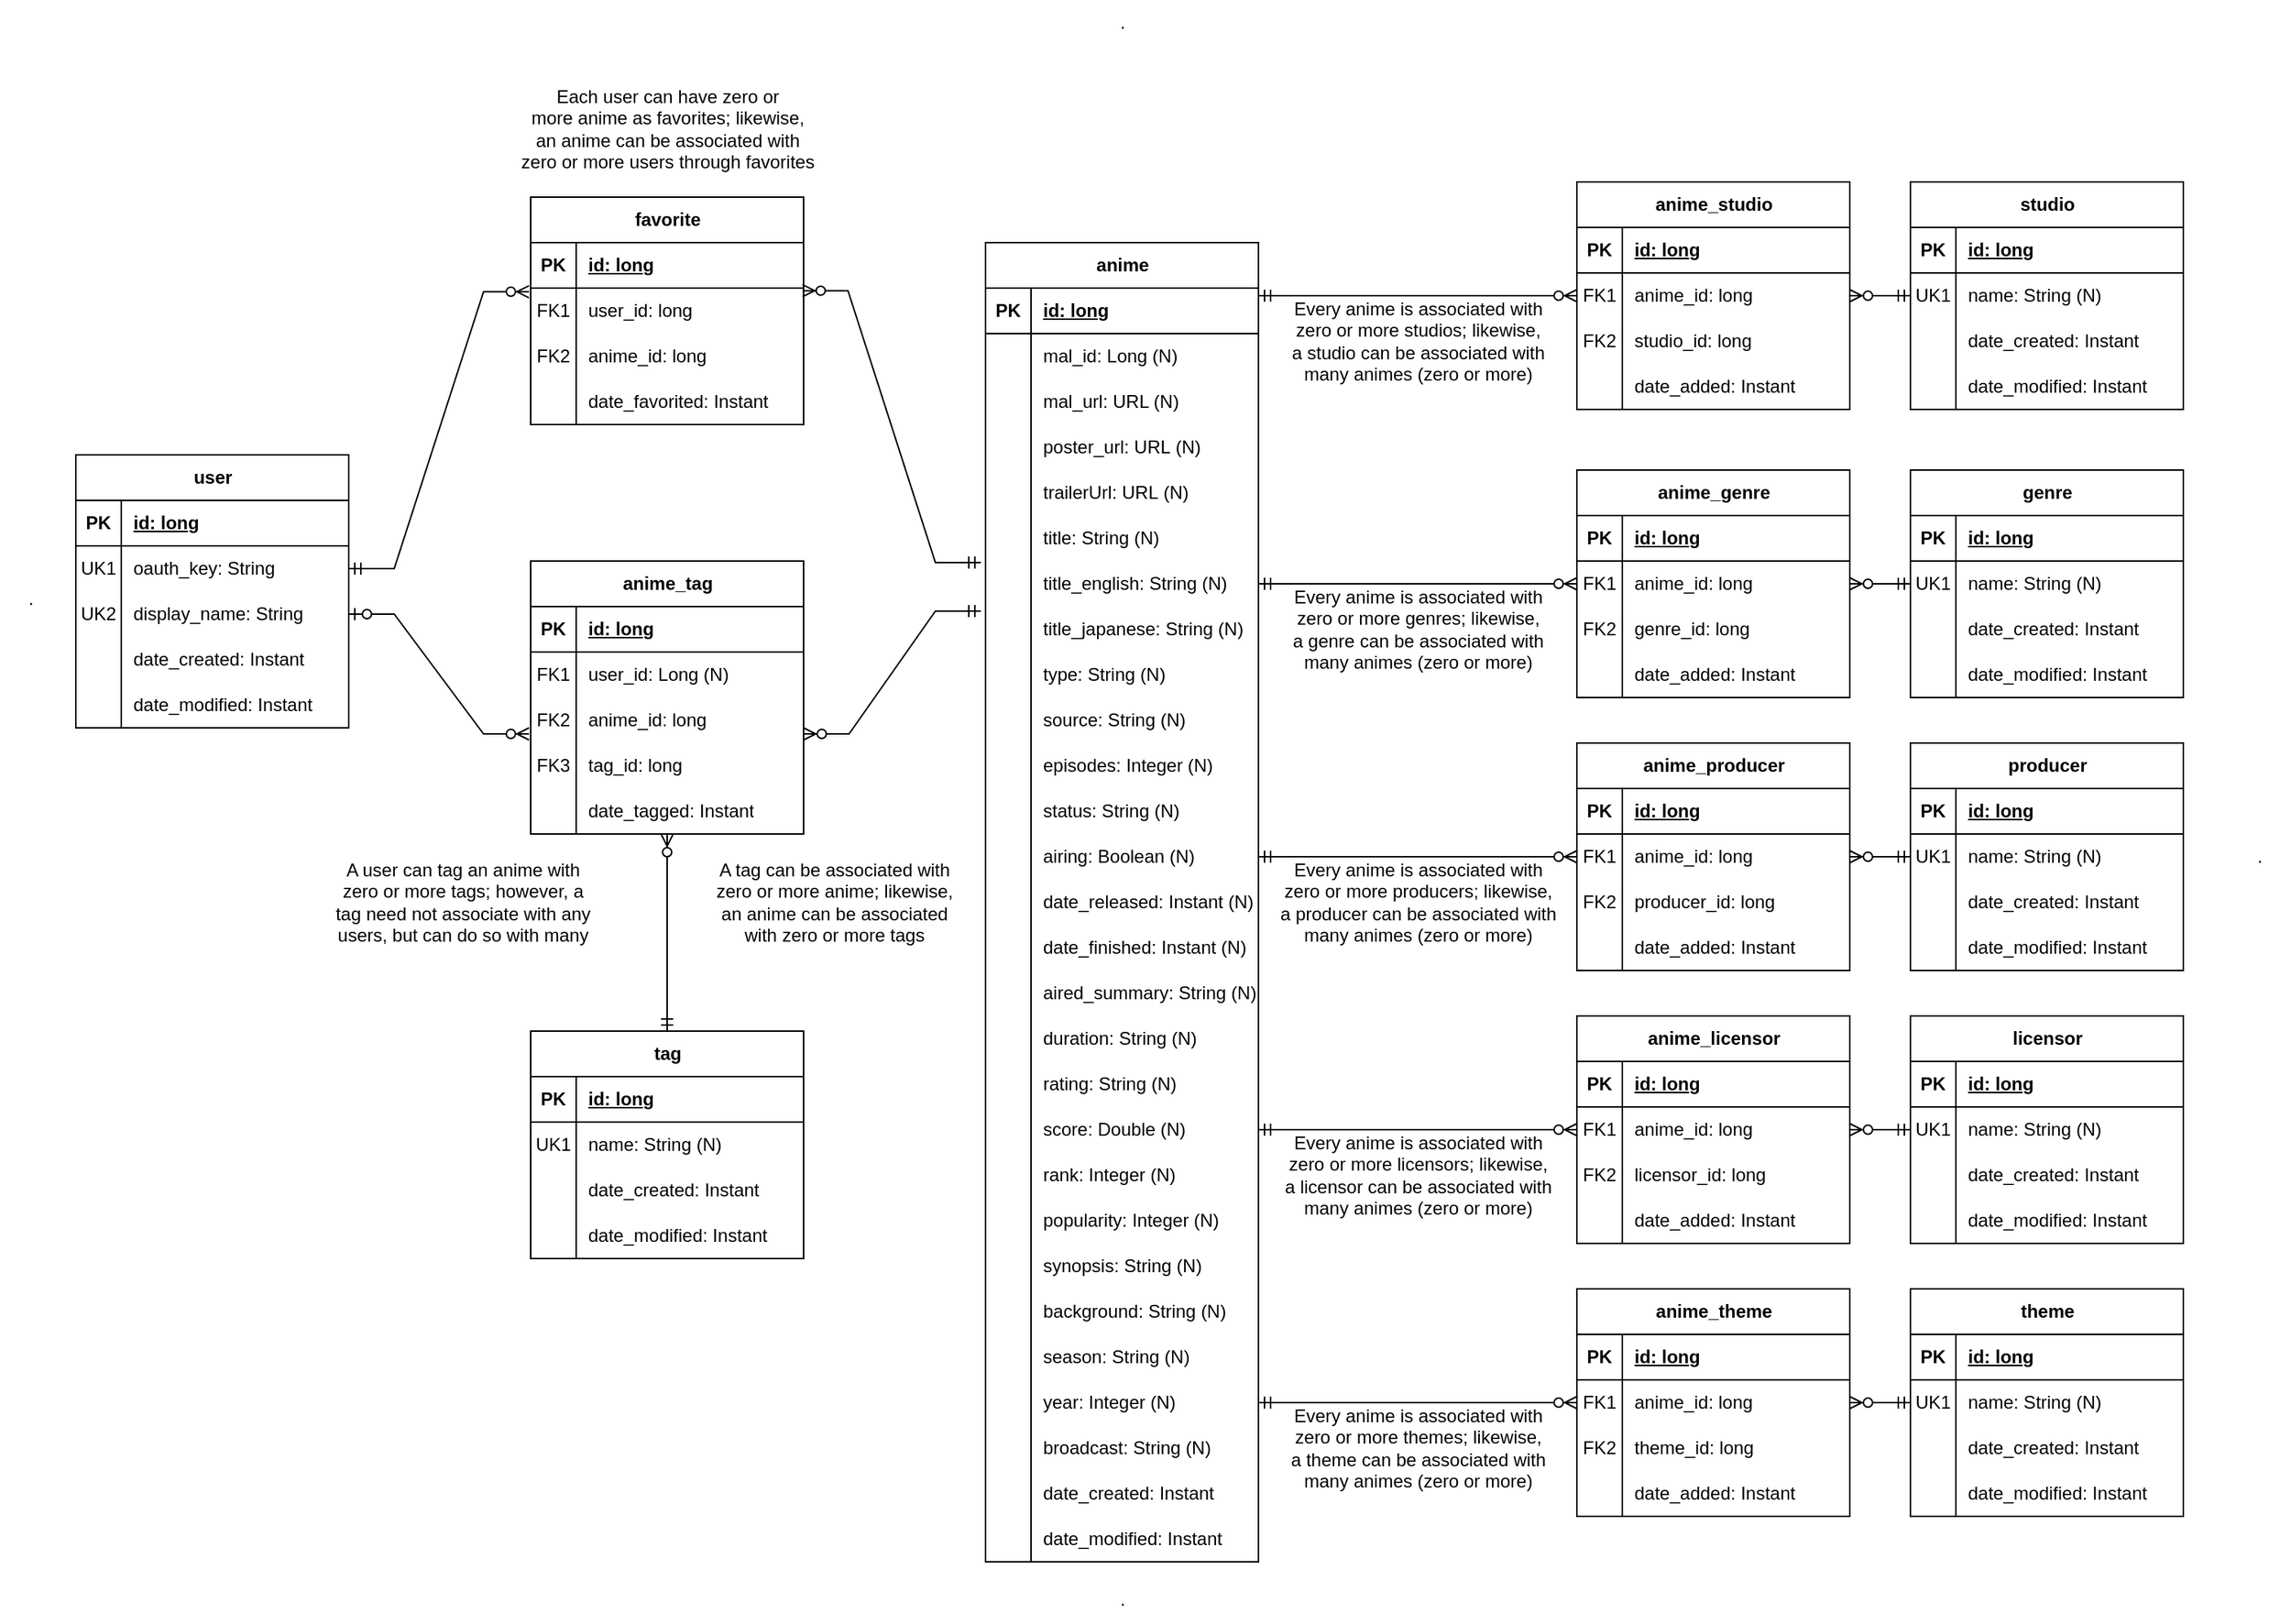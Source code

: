<mxfile version="26.1.1">
  <diagram name="Page-1" id="EiIgxgqD41q_U2hnTcyE">
    <mxGraphModel dx="2284" dy="870" grid="1" gridSize="10" guides="1" tooltips="1" connect="1" arrows="1" fold="1" page="1" pageScale="1" pageWidth="850" pageHeight="1100" math="0" shadow="0">
      <root>
        <mxCell id="0" />
        <mxCell id="1" parent="0" />
        <mxCell id="buKvmPTtfpWWIUrjsuw1-1" value="user" style="shape=table;startSize=30;container=1;collapsible=1;childLayout=tableLayout;fixedRows=1;rowLines=0;fontStyle=1;align=center;resizeLast=1;html=1;" parent="1" vertex="1">
          <mxGeometry x="30" y="300" width="180" height="180" as="geometry" />
        </mxCell>
        <mxCell id="buKvmPTtfpWWIUrjsuw1-2" value="" style="shape=tableRow;horizontal=0;startSize=0;swimlaneHead=0;swimlaneBody=0;fillColor=none;collapsible=0;dropTarget=0;points=[[0,0.5],[1,0.5]];portConstraint=eastwest;top=0;left=0;right=0;bottom=1;" parent="buKvmPTtfpWWIUrjsuw1-1" vertex="1">
          <mxGeometry y="30" width="180" height="30" as="geometry" />
        </mxCell>
        <mxCell id="buKvmPTtfpWWIUrjsuw1-3" value="PK" style="shape=partialRectangle;connectable=0;fillColor=none;top=0;left=0;bottom=0;right=0;fontStyle=1;overflow=hidden;whiteSpace=wrap;html=1;" parent="buKvmPTtfpWWIUrjsuw1-2" vertex="1">
          <mxGeometry width="30" height="30" as="geometry">
            <mxRectangle width="30" height="30" as="alternateBounds" />
          </mxGeometry>
        </mxCell>
        <mxCell id="buKvmPTtfpWWIUrjsuw1-4" value="id: long" style="shape=partialRectangle;connectable=0;fillColor=none;top=0;left=0;bottom=0;right=0;align=left;spacingLeft=6;fontStyle=5;overflow=hidden;whiteSpace=wrap;html=1;" parent="buKvmPTtfpWWIUrjsuw1-2" vertex="1">
          <mxGeometry x="30" width="150" height="30" as="geometry">
            <mxRectangle width="150" height="30" as="alternateBounds" />
          </mxGeometry>
        </mxCell>
        <mxCell id="buKvmPTtfpWWIUrjsuw1-8" value="" style="shape=tableRow;horizontal=0;startSize=0;swimlaneHead=0;swimlaneBody=0;fillColor=none;collapsible=0;dropTarget=0;points=[[0,0.5],[1,0.5]];portConstraint=eastwest;top=0;left=0;right=0;bottom=0;" parent="buKvmPTtfpWWIUrjsuw1-1" vertex="1">
          <mxGeometry y="60" width="180" height="30" as="geometry" />
        </mxCell>
        <mxCell id="buKvmPTtfpWWIUrjsuw1-9" value="UK1" style="shape=partialRectangle;connectable=0;fillColor=none;top=0;left=0;bottom=0;right=0;editable=1;overflow=hidden;whiteSpace=wrap;html=1;" parent="buKvmPTtfpWWIUrjsuw1-8" vertex="1">
          <mxGeometry width="30" height="30" as="geometry">
            <mxRectangle width="30" height="30" as="alternateBounds" />
          </mxGeometry>
        </mxCell>
        <mxCell id="buKvmPTtfpWWIUrjsuw1-10" value="oauth_key: String" style="shape=partialRectangle;connectable=0;fillColor=none;top=0;left=0;bottom=0;right=0;align=left;spacingLeft=6;overflow=hidden;whiteSpace=wrap;html=1;" parent="buKvmPTtfpWWIUrjsuw1-8" vertex="1">
          <mxGeometry x="30" width="150" height="30" as="geometry">
            <mxRectangle width="150" height="30" as="alternateBounds" />
          </mxGeometry>
        </mxCell>
        <mxCell id="buKvmPTtfpWWIUrjsuw1-11" value="" style="shape=tableRow;horizontal=0;startSize=0;swimlaneHead=0;swimlaneBody=0;fillColor=none;collapsible=0;dropTarget=0;points=[[0,0.5],[1,0.5]];portConstraint=eastwest;top=0;left=0;right=0;bottom=0;" parent="buKvmPTtfpWWIUrjsuw1-1" vertex="1">
          <mxGeometry y="90" width="180" height="30" as="geometry" />
        </mxCell>
        <mxCell id="buKvmPTtfpWWIUrjsuw1-12" value="UK2" style="shape=partialRectangle;connectable=0;fillColor=none;top=0;left=0;bottom=0;right=0;editable=1;overflow=hidden;whiteSpace=wrap;html=1;" parent="buKvmPTtfpWWIUrjsuw1-11" vertex="1">
          <mxGeometry width="30" height="30" as="geometry">
            <mxRectangle width="30" height="30" as="alternateBounds" />
          </mxGeometry>
        </mxCell>
        <mxCell id="buKvmPTtfpWWIUrjsuw1-13" value="display_name: String" style="shape=partialRectangle;connectable=0;fillColor=none;top=0;left=0;bottom=0;right=0;align=left;spacingLeft=6;overflow=hidden;whiteSpace=wrap;html=1;" parent="buKvmPTtfpWWIUrjsuw1-11" vertex="1">
          <mxGeometry x="30" width="150" height="30" as="geometry">
            <mxRectangle width="150" height="30" as="alternateBounds" />
          </mxGeometry>
        </mxCell>
        <mxCell id="buKvmPTtfpWWIUrjsuw1-17" value="" style="shape=tableRow;horizontal=0;startSize=0;swimlaneHead=0;swimlaneBody=0;fillColor=none;collapsible=0;dropTarget=0;points=[[0,0.5],[1,0.5]];portConstraint=eastwest;top=0;left=0;right=0;bottom=0;" parent="buKvmPTtfpWWIUrjsuw1-1" vertex="1">
          <mxGeometry y="120" width="180" height="30" as="geometry" />
        </mxCell>
        <mxCell id="buKvmPTtfpWWIUrjsuw1-18" value="" style="shape=partialRectangle;connectable=0;fillColor=none;top=0;left=0;bottom=0;right=0;editable=1;overflow=hidden;whiteSpace=wrap;html=1;" parent="buKvmPTtfpWWIUrjsuw1-17" vertex="1">
          <mxGeometry width="30" height="30" as="geometry">
            <mxRectangle width="30" height="30" as="alternateBounds" />
          </mxGeometry>
        </mxCell>
        <mxCell id="buKvmPTtfpWWIUrjsuw1-19" value="date_created: Instant" style="shape=partialRectangle;connectable=0;fillColor=none;top=0;left=0;bottom=0;right=0;align=left;spacingLeft=6;overflow=hidden;whiteSpace=wrap;html=1;" parent="buKvmPTtfpWWIUrjsuw1-17" vertex="1">
          <mxGeometry x="30" width="150" height="30" as="geometry">
            <mxRectangle width="150" height="30" as="alternateBounds" />
          </mxGeometry>
        </mxCell>
        <mxCell id="eLcIjORdEsBd8Bp1fnY2-68" value="" style="shape=tableRow;horizontal=0;startSize=0;swimlaneHead=0;swimlaneBody=0;fillColor=none;collapsible=0;dropTarget=0;points=[[0,0.5],[1,0.5]];portConstraint=eastwest;top=0;left=0;right=0;bottom=0;" parent="buKvmPTtfpWWIUrjsuw1-1" vertex="1">
          <mxGeometry y="150" width="180" height="30" as="geometry" />
        </mxCell>
        <mxCell id="eLcIjORdEsBd8Bp1fnY2-69" value="" style="shape=partialRectangle;connectable=0;fillColor=none;top=0;left=0;bottom=0;right=0;editable=1;overflow=hidden;whiteSpace=wrap;html=1;" parent="eLcIjORdEsBd8Bp1fnY2-68" vertex="1">
          <mxGeometry width="30" height="30" as="geometry">
            <mxRectangle width="30" height="30" as="alternateBounds" />
          </mxGeometry>
        </mxCell>
        <mxCell id="eLcIjORdEsBd8Bp1fnY2-70" value="date_modified: Instant" style="shape=partialRectangle;connectable=0;fillColor=none;top=0;left=0;bottom=0;right=0;align=left;spacingLeft=6;overflow=hidden;whiteSpace=wrap;html=1;" parent="eLcIjORdEsBd8Bp1fnY2-68" vertex="1">
          <mxGeometry x="30" width="150" height="30" as="geometry">
            <mxRectangle width="150" height="30" as="alternateBounds" />
          </mxGeometry>
        </mxCell>
        <mxCell id="buKvmPTtfpWWIUrjsuw1-20" value="anime" style="shape=table;startSize=30;container=1;collapsible=1;childLayout=tableLayout;fixedRows=1;rowLines=0;fontStyle=1;align=center;resizeLast=1;html=1;" parent="1" vertex="1">
          <mxGeometry x="630" y="160" width="180" height="870" as="geometry" />
        </mxCell>
        <mxCell id="buKvmPTtfpWWIUrjsuw1-21" value="" style="shape=tableRow;horizontal=0;startSize=0;swimlaneHead=0;swimlaneBody=0;fillColor=none;collapsible=0;dropTarget=0;points=[[0,0.5],[1,0.5]];portConstraint=eastwest;top=0;left=0;right=0;bottom=1;" parent="buKvmPTtfpWWIUrjsuw1-20" vertex="1">
          <mxGeometry y="30" width="180" height="30" as="geometry" />
        </mxCell>
        <mxCell id="buKvmPTtfpWWIUrjsuw1-22" value="PK" style="shape=partialRectangle;connectable=0;fillColor=none;top=0;left=0;bottom=0;right=0;fontStyle=1;overflow=hidden;whiteSpace=wrap;html=1;" parent="buKvmPTtfpWWIUrjsuw1-21" vertex="1">
          <mxGeometry width="30" height="30" as="geometry">
            <mxRectangle width="30" height="30" as="alternateBounds" />
          </mxGeometry>
        </mxCell>
        <mxCell id="buKvmPTtfpWWIUrjsuw1-23" value="&lt;span style=&quot;background-color: transparent; color: light-dark(rgb(0, 0, 0), rgb(255, 255, 255));&quot;&gt;id: long&lt;/span&gt;" style="shape=partialRectangle;connectable=0;fillColor=none;top=0;left=0;bottom=0;right=0;align=left;spacingLeft=6;fontStyle=5;overflow=hidden;whiteSpace=wrap;html=1;" parent="buKvmPTtfpWWIUrjsuw1-21" vertex="1">
          <mxGeometry x="30" width="150" height="30" as="geometry">
            <mxRectangle width="150" height="30" as="alternateBounds" />
          </mxGeometry>
        </mxCell>
        <mxCell id="buKvmPTtfpWWIUrjsuw1-27" value="" style="shape=tableRow;horizontal=0;startSize=0;swimlaneHead=0;swimlaneBody=0;fillColor=none;collapsible=0;dropTarget=0;points=[[0,0.5],[1,0.5]];portConstraint=eastwest;top=0;left=0;right=0;bottom=0;" parent="buKvmPTtfpWWIUrjsuw1-20" vertex="1">
          <mxGeometry y="60" width="180" height="30" as="geometry" />
        </mxCell>
        <mxCell id="buKvmPTtfpWWIUrjsuw1-28" value="" style="shape=partialRectangle;connectable=0;fillColor=none;top=0;left=0;bottom=0;right=0;editable=1;overflow=hidden;whiteSpace=wrap;html=1;" parent="buKvmPTtfpWWIUrjsuw1-27" vertex="1">
          <mxGeometry width="30" height="30" as="geometry">
            <mxRectangle width="30" height="30" as="alternateBounds" />
          </mxGeometry>
        </mxCell>
        <mxCell id="buKvmPTtfpWWIUrjsuw1-29" value="mal_id: Long (N)" style="shape=partialRectangle;connectable=0;fillColor=none;top=0;left=0;bottom=0;right=0;align=left;spacingLeft=6;overflow=hidden;whiteSpace=wrap;html=1;" parent="buKvmPTtfpWWIUrjsuw1-27" vertex="1">
          <mxGeometry x="30" width="150" height="30" as="geometry">
            <mxRectangle width="150" height="30" as="alternateBounds" />
          </mxGeometry>
        </mxCell>
        <mxCell id="m_xjqGgvLSFAyiValwCQ-61" value="" style="shape=tableRow;horizontal=0;startSize=0;swimlaneHead=0;swimlaneBody=0;fillColor=none;collapsible=0;dropTarget=0;points=[[0,0.5],[1,0.5]];portConstraint=eastwest;top=0;left=0;right=0;bottom=0;" parent="buKvmPTtfpWWIUrjsuw1-20" vertex="1">
          <mxGeometry y="90" width="180" height="30" as="geometry" />
        </mxCell>
        <mxCell id="m_xjqGgvLSFAyiValwCQ-62" value="" style="shape=partialRectangle;connectable=0;fillColor=none;top=0;left=0;bottom=0;right=0;editable=1;overflow=hidden;whiteSpace=wrap;html=1;" parent="m_xjqGgvLSFAyiValwCQ-61" vertex="1">
          <mxGeometry width="30" height="30" as="geometry">
            <mxRectangle width="30" height="30" as="alternateBounds" />
          </mxGeometry>
        </mxCell>
        <mxCell id="m_xjqGgvLSFAyiValwCQ-63" value="mal_url: URL (N)" style="shape=partialRectangle;connectable=0;fillColor=none;top=0;left=0;bottom=0;right=0;align=left;spacingLeft=6;overflow=hidden;whiteSpace=wrap;html=1;" parent="m_xjqGgvLSFAyiValwCQ-61" vertex="1">
          <mxGeometry x="30" width="150" height="30" as="geometry">
            <mxRectangle width="150" height="30" as="alternateBounds" />
          </mxGeometry>
        </mxCell>
        <mxCell id="buKvmPTtfpWWIUrjsuw1-30" value="" style="shape=tableRow;horizontal=0;startSize=0;swimlaneHead=0;swimlaneBody=0;fillColor=none;collapsible=0;dropTarget=0;points=[[0,0.5],[1,0.5]];portConstraint=eastwest;top=0;left=0;right=0;bottom=0;" parent="buKvmPTtfpWWIUrjsuw1-20" vertex="1">
          <mxGeometry y="120" width="180" height="30" as="geometry" />
        </mxCell>
        <mxCell id="buKvmPTtfpWWIUrjsuw1-31" value="" style="shape=partialRectangle;connectable=0;fillColor=none;top=0;left=0;bottom=0;right=0;editable=1;overflow=hidden;whiteSpace=wrap;html=1;" parent="buKvmPTtfpWWIUrjsuw1-30" vertex="1">
          <mxGeometry width="30" height="30" as="geometry">
            <mxRectangle width="30" height="30" as="alternateBounds" />
          </mxGeometry>
        </mxCell>
        <mxCell id="buKvmPTtfpWWIUrjsuw1-32" value="poster_url: URL&amp;nbsp;(N)" style="shape=partialRectangle;connectable=0;fillColor=none;top=0;left=0;bottom=0;right=0;align=left;spacingLeft=6;overflow=hidden;whiteSpace=wrap;html=1;" parent="buKvmPTtfpWWIUrjsuw1-30" vertex="1">
          <mxGeometry x="30" width="150" height="30" as="geometry">
            <mxRectangle width="150" height="30" as="alternateBounds" />
          </mxGeometry>
        </mxCell>
        <mxCell id="eLcIjORdEsBd8Bp1fnY2-1" value="" style="shape=tableRow;horizontal=0;startSize=0;swimlaneHead=0;swimlaneBody=0;fillColor=none;collapsible=0;dropTarget=0;points=[[0,0.5],[1,0.5]];portConstraint=eastwest;top=0;left=0;right=0;bottom=0;" parent="buKvmPTtfpWWIUrjsuw1-20" vertex="1">
          <mxGeometry y="150" width="180" height="30" as="geometry" />
        </mxCell>
        <mxCell id="eLcIjORdEsBd8Bp1fnY2-2" value="" style="shape=partialRectangle;connectable=0;fillColor=none;top=0;left=0;bottom=0;right=0;editable=1;overflow=hidden;whiteSpace=wrap;html=1;" parent="eLcIjORdEsBd8Bp1fnY2-1" vertex="1">
          <mxGeometry width="30" height="30" as="geometry">
            <mxRectangle width="30" height="30" as="alternateBounds" />
          </mxGeometry>
        </mxCell>
        <mxCell id="eLcIjORdEsBd8Bp1fnY2-3" value="trailerUrl: URL&amp;nbsp;(N)" style="shape=partialRectangle;connectable=0;fillColor=none;top=0;left=0;bottom=0;right=0;align=left;spacingLeft=6;overflow=hidden;whiteSpace=wrap;html=1;" parent="eLcIjORdEsBd8Bp1fnY2-1" vertex="1">
          <mxGeometry x="30" width="150" height="30" as="geometry">
            <mxRectangle width="150" height="30" as="alternateBounds" />
          </mxGeometry>
        </mxCell>
        <mxCell id="m_xjqGgvLSFAyiValwCQ-64" value="" style="shape=tableRow;horizontal=0;startSize=0;swimlaneHead=0;swimlaneBody=0;fillColor=none;collapsible=0;dropTarget=0;points=[[0,0.5],[1,0.5]];portConstraint=eastwest;top=0;left=0;right=0;bottom=0;" parent="buKvmPTtfpWWIUrjsuw1-20" vertex="1">
          <mxGeometry y="180" width="180" height="30" as="geometry" />
        </mxCell>
        <mxCell id="m_xjqGgvLSFAyiValwCQ-65" value="&lt;div&gt;&lt;br/&gt;&lt;/div&gt;" style="shape=partialRectangle;connectable=0;fillColor=none;top=0;left=0;bottom=0;right=0;editable=1;overflow=hidden;whiteSpace=wrap;html=1;" parent="m_xjqGgvLSFAyiValwCQ-64" vertex="1">
          <mxGeometry width="30" height="30" as="geometry">
            <mxRectangle width="30" height="30" as="alternateBounds" />
          </mxGeometry>
        </mxCell>
        <mxCell id="m_xjqGgvLSFAyiValwCQ-66" value="title: String&amp;nbsp;(N)" style="shape=partialRectangle;connectable=0;fillColor=none;top=0;left=0;bottom=0;right=0;align=left;spacingLeft=6;overflow=hidden;whiteSpace=wrap;html=1;" parent="m_xjqGgvLSFAyiValwCQ-64" vertex="1">
          <mxGeometry x="30" width="150" height="30" as="geometry">
            <mxRectangle width="150" height="30" as="alternateBounds" />
          </mxGeometry>
        </mxCell>
        <mxCell id="m_xjqGgvLSFAyiValwCQ-67" value="" style="shape=tableRow;horizontal=0;startSize=0;swimlaneHead=0;swimlaneBody=0;fillColor=none;collapsible=0;dropTarget=0;points=[[0,0.5],[1,0.5]];portConstraint=eastwest;top=0;left=0;right=0;bottom=0;" parent="buKvmPTtfpWWIUrjsuw1-20" vertex="1">
          <mxGeometry y="210" width="180" height="30" as="geometry" />
        </mxCell>
        <mxCell id="m_xjqGgvLSFAyiValwCQ-68" value="&lt;div&gt;&lt;br/&gt;&lt;/div&gt;" style="shape=partialRectangle;connectable=0;fillColor=none;top=0;left=0;bottom=0;right=0;editable=1;overflow=hidden;whiteSpace=wrap;html=1;" parent="m_xjqGgvLSFAyiValwCQ-67" vertex="1">
          <mxGeometry width="30" height="30" as="geometry">
            <mxRectangle width="30" height="30" as="alternateBounds" />
          </mxGeometry>
        </mxCell>
        <mxCell id="m_xjqGgvLSFAyiValwCQ-69" value="title_english: String&amp;nbsp;(N)" style="shape=partialRectangle;connectable=0;fillColor=none;top=0;left=0;bottom=0;right=0;align=left;spacingLeft=6;overflow=hidden;whiteSpace=wrap;html=1;" parent="m_xjqGgvLSFAyiValwCQ-67" vertex="1">
          <mxGeometry x="30" width="150" height="30" as="geometry">
            <mxRectangle width="150" height="30" as="alternateBounds" />
          </mxGeometry>
        </mxCell>
        <mxCell id="m_xjqGgvLSFAyiValwCQ-70" value="" style="shape=tableRow;horizontal=0;startSize=0;swimlaneHead=0;swimlaneBody=0;fillColor=none;collapsible=0;dropTarget=0;points=[[0,0.5],[1,0.5]];portConstraint=eastwest;top=0;left=0;right=0;bottom=0;" parent="buKvmPTtfpWWIUrjsuw1-20" vertex="1">
          <mxGeometry y="240" width="180" height="30" as="geometry" />
        </mxCell>
        <mxCell id="m_xjqGgvLSFAyiValwCQ-71" value="&lt;div&gt;&lt;br/&gt;&lt;/div&gt;" style="shape=partialRectangle;connectable=0;fillColor=none;top=0;left=0;bottom=0;right=0;editable=1;overflow=hidden;whiteSpace=wrap;html=1;" parent="m_xjqGgvLSFAyiValwCQ-70" vertex="1">
          <mxGeometry width="30" height="30" as="geometry">
            <mxRectangle width="30" height="30" as="alternateBounds" />
          </mxGeometry>
        </mxCell>
        <mxCell id="m_xjqGgvLSFAyiValwCQ-72" value="title_japanese: String&amp;nbsp;(N)" style="shape=partialRectangle;connectable=0;fillColor=none;top=0;left=0;bottom=0;right=0;align=left;spacingLeft=6;overflow=hidden;whiteSpace=wrap;html=1;" parent="m_xjqGgvLSFAyiValwCQ-70" vertex="1">
          <mxGeometry x="30" width="150" height="30" as="geometry">
            <mxRectangle width="150" height="30" as="alternateBounds" />
          </mxGeometry>
        </mxCell>
        <mxCell id="m_xjqGgvLSFAyiValwCQ-73" value="" style="shape=tableRow;horizontal=0;startSize=0;swimlaneHead=0;swimlaneBody=0;fillColor=none;collapsible=0;dropTarget=0;points=[[0,0.5],[1,0.5]];portConstraint=eastwest;top=0;left=0;right=0;bottom=0;" parent="buKvmPTtfpWWIUrjsuw1-20" vertex="1">
          <mxGeometry y="270" width="180" height="30" as="geometry" />
        </mxCell>
        <mxCell id="m_xjqGgvLSFAyiValwCQ-74" value="&lt;div&gt;&lt;br/&gt;&lt;/div&gt;" style="shape=partialRectangle;connectable=0;fillColor=none;top=0;left=0;bottom=0;right=0;editable=1;overflow=hidden;whiteSpace=wrap;html=1;" parent="m_xjqGgvLSFAyiValwCQ-73" vertex="1">
          <mxGeometry width="30" height="30" as="geometry">
            <mxRectangle width="30" height="30" as="alternateBounds" />
          </mxGeometry>
        </mxCell>
        <mxCell id="m_xjqGgvLSFAyiValwCQ-75" value="type: String&amp;nbsp;(N)" style="shape=partialRectangle;connectable=0;fillColor=none;top=0;left=0;bottom=0;right=0;align=left;spacingLeft=6;overflow=hidden;whiteSpace=wrap;html=1;" parent="m_xjqGgvLSFAyiValwCQ-73" vertex="1">
          <mxGeometry x="30" width="150" height="30" as="geometry">
            <mxRectangle width="150" height="30" as="alternateBounds" />
          </mxGeometry>
        </mxCell>
        <mxCell id="m_xjqGgvLSFAyiValwCQ-76" value="" style="shape=tableRow;horizontal=0;startSize=0;swimlaneHead=0;swimlaneBody=0;fillColor=none;collapsible=0;dropTarget=0;points=[[0,0.5],[1,0.5]];portConstraint=eastwest;top=0;left=0;right=0;bottom=0;" parent="buKvmPTtfpWWIUrjsuw1-20" vertex="1">
          <mxGeometry y="300" width="180" height="30" as="geometry" />
        </mxCell>
        <mxCell id="m_xjqGgvLSFAyiValwCQ-77" value="&lt;div&gt;&lt;br/&gt;&lt;/div&gt;" style="shape=partialRectangle;connectable=0;fillColor=none;top=0;left=0;bottom=0;right=0;editable=1;overflow=hidden;whiteSpace=wrap;html=1;" parent="m_xjqGgvLSFAyiValwCQ-76" vertex="1">
          <mxGeometry width="30" height="30" as="geometry">
            <mxRectangle width="30" height="30" as="alternateBounds" />
          </mxGeometry>
        </mxCell>
        <mxCell id="m_xjqGgvLSFAyiValwCQ-78" value="source: String&amp;nbsp;(N)" style="shape=partialRectangle;connectable=0;fillColor=none;top=0;left=0;bottom=0;right=0;align=left;spacingLeft=6;overflow=hidden;whiteSpace=wrap;html=1;" parent="m_xjqGgvLSFAyiValwCQ-76" vertex="1">
          <mxGeometry x="30" width="150" height="30" as="geometry">
            <mxRectangle width="150" height="30" as="alternateBounds" />
          </mxGeometry>
        </mxCell>
        <mxCell id="eLcIjORdEsBd8Bp1fnY2-4" value="" style="shape=tableRow;horizontal=0;startSize=0;swimlaneHead=0;swimlaneBody=0;fillColor=none;collapsible=0;dropTarget=0;points=[[0,0.5],[1,0.5]];portConstraint=eastwest;top=0;left=0;right=0;bottom=0;" parent="buKvmPTtfpWWIUrjsuw1-20" vertex="1">
          <mxGeometry y="330" width="180" height="30" as="geometry" />
        </mxCell>
        <mxCell id="eLcIjORdEsBd8Bp1fnY2-5" value="" style="shape=partialRectangle;connectable=0;fillColor=none;top=0;left=0;bottom=0;right=0;editable=1;overflow=hidden;whiteSpace=wrap;html=1;" parent="eLcIjORdEsBd8Bp1fnY2-4" vertex="1">
          <mxGeometry width="30" height="30" as="geometry">
            <mxRectangle width="30" height="30" as="alternateBounds" />
          </mxGeometry>
        </mxCell>
        <mxCell id="eLcIjORdEsBd8Bp1fnY2-6" value="episodes: Integer&amp;nbsp;(N)" style="shape=partialRectangle;connectable=0;fillColor=none;top=0;left=0;bottom=0;right=0;align=left;spacingLeft=6;overflow=hidden;whiteSpace=wrap;html=1;" parent="eLcIjORdEsBd8Bp1fnY2-4" vertex="1">
          <mxGeometry x="30" width="150" height="30" as="geometry">
            <mxRectangle width="150" height="30" as="alternateBounds" />
          </mxGeometry>
        </mxCell>
        <mxCell id="eLcIjORdEsBd8Bp1fnY2-7" value="" style="shape=tableRow;horizontal=0;startSize=0;swimlaneHead=0;swimlaneBody=0;fillColor=none;collapsible=0;dropTarget=0;points=[[0,0.5],[1,0.5]];portConstraint=eastwest;top=0;left=0;right=0;bottom=0;" parent="buKvmPTtfpWWIUrjsuw1-20" vertex="1">
          <mxGeometry y="360" width="180" height="30" as="geometry" />
        </mxCell>
        <mxCell id="eLcIjORdEsBd8Bp1fnY2-8" value="" style="shape=partialRectangle;connectable=0;fillColor=none;top=0;left=0;bottom=0;right=0;editable=1;overflow=hidden;whiteSpace=wrap;html=1;" parent="eLcIjORdEsBd8Bp1fnY2-7" vertex="1">
          <mxGeometry width="30" height="30" as="geometry">
            <mxRectangle width="30" height="30" as="alternateBounds" />
          </mxGeometry>
        </mxCell>
        <mxCell id="eLcIjORdEsBd8Bp1fnY2-9" value="status: String&amp;nbsp;(N)" style="shape=partialRectangle;connectable=0;fillColor=none;top=0;left=0;bottom=0;right=0;align=left;spacingLeft=6;overflow=hidden;whiteSpace=wrap;html=1;" parent="eLcIjORdEsBd8Bp1fnY2-7" vertex="1">
          <mxGeometry x="30" width="150" height="30" as="geometry">
            <mxRectangle width="150" height="30" as="alternateBounds" />
          </mxGeometry>
        </mxCell>
        <mxCell id="eLcIjORdEsBd8Bp1fnY2-10" value="" style="shape=tableRow;horizontal=0;startSize=0;swimlaneHead=0;swimlaneBody=0;fillColor=none;collapsible=0;dropTarget=0;points=[[0,0.5],[1,0.5]];portConstraint=eastwest;top=0;left=0;right=0;bottom=0;" parent="buKvmPTtfpWWIUrjsuw1-20" vertex="1">
          <mxGeometry y="390" width="180" height="30" as="geometry" />
        </mxCell>
        <mxCell id="eLcIjORdEsBd8Bp1fnY2-11" value="" style="shape=partialRectangle;connectable=0;fillColor=none;top=0;left=0;bottom=0;right=0;editable=1;overflow=hidden;whiteSpace=wrap;html=1;" parent="eLcIjORdEsBd8Bp1fnY2-10" vertex="1">
          <mxGeometry width="30" height="30" as="geometry">
            <mxRectangle width="30" height="30" as="alternateBounds" />
          </mxGeometry>
        </mxCell>
        <mxCell id="eLcIjORdEsBd8Bp1fnY2-12" value="airing: Boolean&amp;nbsp;(N)" style="shape=partialRectangle;connectable=0;fillColor=none;top=0;left=0;bottom=0;right=0;align=left;spacingLeft=6;overflow=hidden;whiteSpace=wrap;html=1;" parent="eLcIjORdEsBd8Bp1fnY2-10" vertex="1">
          <mxGeometry x="30" width="150" height="30" as="geometry">
            <mxRectangle width="150" height="30" as="alternateBounds" />
          </mxGeometry>
        </mxCell>
        <mxCell id="eLcIjORdEsBd8Bp1fnY2-16" value="" style="shape=tableRow;horizontal=0;startSize=0;swimlaneHead=0;swimlaneBody=0;fillColor=none;collapsible=0;dropTarget=0;points=[[0,0.5],[1,0.5]];portConstraint=eastwest;top=0;left=0;right=0;bottom=0;" parent="buKvmPTtfpWWIUrjsuw1-20" vertex="1">
          <mxGeometry y="420" width="180" height="30" as="geometry" />
        </mxCell>
        <mxCell id="eLcIjORdEsBd8Bp1fnY2-17" value="" style="shape=partialRectangle;connectable=0;fillColor=none;top=0;left=0;bottom=0;right=0;editable=1;overflow=hidden;whiteSpace=wrap;html=1;" parent="eLcIjORdEsBd8Bp1fnY2-16" vertex="1">
          <mxGeometry width="30" height="30" as="geometry">
            <mxRectangle width="30" height="30" as="alternateBounds" />
          </mxGeometry>
        </mxCell>
        <mxCell id="eLcIjORdEsBd8Bp1fnY2-18" value="date_released: Instant&amp;nbsp;(N)" style="shape=partialRectangle;connectable=0;fillColor=none;top=0;left=0;bottom=0;right=0;align=left;spacingLeft=6;overflow=hidden;whiteSpace=wrap;html=1;" parent="eLcIjORdEsBd8Bp1fnY2-16" vertex="1">
          <mxGeometry x="30" width="150" height="30" as="geometry">
            <mxRectangle width="150" height="30" as="alternateBounds" />
          </mxGeometry>
        </mxCell>
        <mxCell id="m_xjqGgvLSFAyiValwCQ-79" value="" style="shape=tableRow;horizontal=0;startSize=0;swimlaneHead=0;swimlaneBody=0;fillColor=none;collapsible=0;dropTarget=0;points=[[0,0.5],[1,0.5]];portConstraint=eastwest;top=0;left=0;right=0;bottom=0;" parent="buKvmPTtfpWWIUrjsuw1-20" vertex="1">
          <mxGeometry y="450" width="180" height="30" as="geometry" />
        </mxCell>
        <mxCell id="m_xjqGgvLSFAyiValwCQ-80" value="" style="shape=partialRectangle;connectable=0;fillColor=none;top=0;left=0;bottom=0;right=0;editable=1;overflow=hidden;whiteSpace=wrap;html=1;" parent="m_xjqGgvLSFAyiValwCQ-79" vertex="1">
          <mxGeometry width="30" height="30" as="geometry">
            <mxRectangle width="30" height="30" as="alternateBounds" />
          </mxGeometry>
        </mxCell>
        <mxCell id="m_xjqGgvLSFAyiValwCQ-81" value="date_finished: Instant&amp;nbsp;(N)" style="shape=partialRectangle;connectable=0;fillColor=none;top=0;left=0;bottom=0;right=0;align=left;spacingLeft=6;overflow=hidden;whiteSpace=wrap;html=1;" parent="m_xjqGgvLSFAyiValwCQ-79" vertex="1">
          <mxGeometry x="30" width="150" height="30" as="geometry">
            <mxRectangle width="150" height="30" as="alternateBounds" />
          </mxGeometry>
        </mxCell>
        <mxCell id="m_xjqGgvLSFAyiValwCQ-82" value="" style="shape=tableRow;horizontal=0;startSize=0;swimlaneHead=0;swimlaneBody=0;fillColor=none;collapsible=0;dropTarget=0;points=[[0,0.5],[1,0.5]];portConstraint=eastwest;top=0;left=0;right=0;bottom=0;" parent="buKvmPTtfpWWIUrjsuw1-20" vertex="1">
          <mxGeometry y="480" width="180" height="30" as="geometry" />
        </mxCell>
        <mxCell id="m_xjqGgvLSFAyiValwCQ-83" value="" style="shape=partialRectangle;connectable=0;fillColor=none;top=0;left=0;bottom=0;right=0;editable=1;overflow=hidden;whiteSpace=wrap;html=1;" parent="m_xjqGgvLSFAyiValwCQ-82" vertex="1">
          <mxGeometry width="30" height="30" as="geometry">
            <mxRectangle width="30" height="30" as="alternateBounds" />
          </mxGeometry>
        </mxCell>
        <mxCell id="m_xjqGgvLSFAyiValwCQ-84" value="aired_summary: String&amp;nbsp;(N)" style="shape=partialRectangle;connectable=0;fillColor=none;top=0;left=0;bottom=0;right=0;align=left;spacingLeft=6;overflow=hidden;whiteSpace=wrap;html=1;" parent="m_xjqGgvLSFAyiValwCQ-82" vertex="1">
          <mxGeometry x="30" width="150" height="30" as="geometry">
            <mxRectangle width="150" height="30" as="alternateBounds" />
          </mxGeometry>
        </mxCell>
        <mxCell id="eLcIjORdEsBd8Bp1fnY2-19" value="" style="shape=tableRow;horizontal=0;startSize=0;swimlaneHead=0;swimlaneBody=0;fillColor=none;collapsible=0;dropTarget=0;points=[[0,0.5],[1,0.5]];portConstraint=eastwest;top=0;left=0;right=0;bottom=0;" parent="buKvmPTtfpWWIUrjsuw1-20" vertex="1">
          <mxGeometry y="510" width="180" height="30" as="geometry" />
        </mxCell>
        <mxCell id="eLcIjORdEsBd8Bp1fnY2-20" value="" style="shape=partialRectangle;connectable=0;fillColor=none;top=0;left=0;bottom=0;right=0;editable=1;overflow=hidden;whiteSpace=wrap;html=1;" parent="eLcIjORdEsBd8Bp1fnY2-19" vertex="1">
          <mxGeometry width="30" height="30" as="geometry">
            <mxRectangle width="30" height="30" as="alternateBounds" />
          </mxGeometry>
        </mxCell>
        <mxCell id="eLcIjORdEsBd8Bp1fnY2-21" value="duration: String&amp;nbsp;(N)" style="shape=partialRectangle;connectable=0;fillColor=none;top=0;left=0;bottom=0;right=0;align=left;spacingLeft=6;overflow=hidden;whiteSpace=wrap;html=1;" parent="eLcIjORdEsBd8Bp1fnY2-19" vertex="1">
          <mxGeometry x="30" width="150" height="30" as="geometry">
            <mxRectangle width="150" height="30" as="alternateBounds" />
          </mxGeometry>
        </mxCell>
        <mxCell id="eLcIjORdEsBd8Bp1fnY2-65" value="" style="shape=tableRow;horizontal=0;startSize=0;swimlaneHead=0;swimlaneBody=0;fillColor=none;collapsible=0;dropTarget=0;points=[[0,0.5],[1,0.5]];portConstraint=eastwest;top=0;left=0;right=0;bottom=0;" parent="buKvmPTtfpWWIUrjsuw1-20" vertex="1">
          <mxGeometry y="540" width="180" height="30" as="geometry" />
        </mxCell>
        <mxCell id="eLcIjORdEsBd8Bp1fnY2-66" value="" style="shape=partialRectangle;connectable=0;fillColor=none;top=0;left=0;bottom=0;right=0;editable=1;overflow=hidden;whiteSpace=wrap;html=1;" parent="eLcIjORdEsBd8Bp1fnY2-65" vertex="1">
          <mxGeometry width="30" height="30" as="geometry">
            <mxRectangle width="30" height="30" as="alternateBounds" />
          </mxGeometry>
        </mxCell>
        <mxCell id="eLcIjORdEsBd8Bp1fnY2-67" value="rating: String&amp;nbsp;(N)" style="shape=partialRectangle;connectable=0;fillColor=none;top=0;left=0;bottom=0;right=0;align=left;spacingLeft=6;overflow=hidden;whiteSpace=wrap;html=1;" parent="eLcIjORdEsBd8Bp1fnY2-65" vertex="1">
          <mxGeometry x="30" width="150" height="30" as="geometry">
            <mxRectangle width="150" height="30" as="alternateBounds" />
          </mxGeometry>
        </mxCell>
        <mxCell id="m_xjqGgvLSFAyiValwCQ-7" value="" style="shape=tableRow;horizontal=0;startSize=0;swimlaneHead=0;swimlaneBody=0;fillColor=none;collapsible=0;dropTarget=0;points=[[0,0.5],[1,0.5]];portConstraint=eastwest;top=0;left=0;right=0;bottom=0;" parent="buKvmPTtfpWWIUrjsuw1-20" vertex="1">
          <mxGeometry y="570" width="180" height="30" as="geometry" />
        </mxCell>
        <mxCell id="m_xjqGgvLSFAyiValwCQ-8" value="" style="shape=partialRectangle;connectable=0;fillColor=none;top=0;left=0;bottom=0;right=0;editable=1;overflow=hidden;whiteSpace=wrap;html=1;" parent="m_xjqGgvLSFAyiValwCQ-7" vertex="1">
          <mxGeometry width="30" height="30" as="geometry">
            <mxRectangle width="30" height="30" as="alternateBounds" />
          </mxGeometry>
        </mxCell>
        <mxCell id="m_xjqGgvLSFAyiValwCQ-9" value="score: Double&amp;nbsp;(N)" style="shape=partialRectangle;connectable=0;fillColor=none;top=0;left=0;bottom=0;right=0;align=left;spacingLeft=6;overflow=hidden;whiteSpace=wrap;html=1;" parent="m_xjqGgvLSFAyiValwCQ-7" vertex="1">
          <mxGeometry x="30" width="150" height="30" as="geometry">
            <mxRectangle width="150" height="30" as="alternateBounds" />
          </mxGeometry>
        </mxCell>
        <mxCell id="m_xjqGgvLSFAyiValwCQ-10" value="" style="shape=tableRow;horizontal=0;startSize=0;swimlaneHead=0;swimlaneBody=0;fillColor=none;collapsible=0;dropTarget=0;points=[[0,0.5],[1,0.5]];portConstraint=eastwest;top=0;left=0;right=0;bottom=0;" parent="buKvmPTtfpWWIUrjsuw1-20" vertex="1">
          <mxGeometry y="600" width="180" height="30" as="geometry" />
        </mxCell>
        <mxCell id="m_xjqGgvLSFAyiValwCQ-11" value="" style="shape=partialRectangle;connectable=0;fillColor=none;top=0;left=0;bottom=0;right=0;editable=1;overflow=hidden;whiteSpace=wrap;html=1;" parent="m_xjqGgvLSFAyiValwCQ-10" vertex="1">
          <mxGeometry width="30" height="30" as="geometry">
            <mxRectangle width="30" height="30" as="alternateBounds" />
          </mxGeometry>
        </mxCell>
        <mxCell id="m_xjqGgvLSFAyiValwCQ-12" value="rank: Integer&amp;nbsp;(N)" style="shape=partialRectangle;connectable=0;fillColor=none;top=0;left=0;bottom=0;right=0;align=left;spacingLeft=6;overflow=hidden;whiteSpace=wrap;html=1;" parent="m_xjqGgvLSFAyiValwCQ-10" vertex="1">
          <mxGeometry x="30" width="150" height="30" as="geometry">
            <mxRectangle width="150" height="30" as="alternateBounds" />
          </mxGeometry>
        </mxCell>
        <mxCell id="m_xjqGgvLSFAyiValwCQ-13" value="" style="shape=tableRow;horizontal=0;startSize=0;swimlaneHead=0;swimlaneBody=0;fillColor=none;collapsible=0;dropTarget=0;points=[[0,0.5],[1,0.5]];portConstraint=eastwest;top=0;left=0;right=0;bottom=0;" parent="buKvmPTtfpWWIUrjsuw1-20" vertex="1">
          <mxGeometry y="630" width="180" height="30" as="geometry" />
        </mxCell>
        <mxCell id="m_xjqGgvLSFAyiValwCQ-14" value="" style="shape=partialRectangle;connectable=0;fillColor=none;top=0;left=0;bottom=0;right=0;editable=1;overflow=hidden;whiteSpace=wrap;html=1;" parent="m_xjqGgvLSFAyiValwCQ-13" vertex="1">
          <mxGeometry width="30" height="30" as="geometry">
            <mxRectangle width="30" height="30" as="alternateBounds" />
          </mxGeometry>
        </mxCell>
        <mxCell id="m_xjqGgvLSFAyiValwCQ-15" value="popularity: Integer&amp;nbsp;(N)" style="shape=partialRectangle;connectable=0;fillColor=none;top=0;left=0;bottom=0;right=0;align=left;spacingLeft=6;overflow=hidden;whiteSpace=wrap;html=1;" parent="m_xjqGgvLSFAyiValwCQ-13" vertex="1">
          <mxGeometry x="30" width="150" height="30" as="geometry">
            <mxRectangle width="150" height="30" as="alternateBounds" />
          </mxGeometry>
        </mxCell>
        <mxCell id="m_xjqGgvLSFAyiValwCQ-16" value="" style="shape=tableRow;horizontal=0;startSize=0;swimlaneHead=0;swimlaneBody=0;fillColor=none;collapsible=0;dropTarget=0;points=[[0,0.5],[1,0.5]];portConstraint=eastwest;top=0;left=0;right=0;bottom=0;" parent="buKvmPTtfpWWIUrjsuw1-20" vertex="1">
          <mxGeometry y="660" width="180" height="30" as="geometry" />
        </mxCell>
        <mxCell id="m_xjqGgvLSFAyiValwCQ-17" value="" style="shape=partialRectangle;connectable=0;fillColor=none;top=0;left=0;bottom=0;right=0;editable=1;overflow=hidden;whiteSpace=wrap;html=1;" parent="m_xjqGgvLSFAyiValwCQ-16" vertex="1">
          <mxGeometry width="30" height="30" as="geometry">
            <mxRectangle width="30" height="30" as="alternateBounds" />
          </mxGeometry>
        </mxCell>
        <mxCell id="m_xjqGgvLSFAyiValwCQ-18" value="synopsis: String&amp;nbsp;(N)" style="shape=partialRectangle;connectable=0;fillColor=none;top=0;left=0;bottom=0;right=0;align=left;spacingLeft=6;overflow=hidden;whiteSpace=wrap;html=1;" parent="m_xjqGgvLSFAyiValwCQ-16" vertex="1">
          <mxGeometry x="30" width="150" height="30" as="geometry">
            <mxRectangle width="150" height="30" as="alternateBounds" />
          </mxGeometry>
        </mxCell>
        <mxCell id="m_xjqGgvLSFAyiValwCQ-19" value="" style="shape=tableRow;horizontal=0;startSize=0;swimlaneHead=0;swimlaneBody=0;fillColor=none;collapsible=0;dropTarget=0;points=[[0,0.5],[1,0.5]];portConstraint=eastwest;top=0;left=0;right=0;bottom=0;" parent="buKvmPTtfpWWIUrjsuw1-20" vertex="1">
          <mxGeometry y="690" width="180" height="30" as="geometry" />
        </mxCell>
        <mxCell id="m_xjqGgvLSFAyiValwCQ-20" value="" style="shape=partialRectangle;connectable=0;fillColor=none;top=0;left=0;bottom=0;right=0;editable=1;overflow=hidden;whiteSpace=wrap;html=1;" parent="m_xjqGgvLSFAyiValwCQ-19" vertex="1">
          <mxGeometry width="30" height="30" as="geometry">
            <mxRectangle width="30" height="30" as="alternateBounds" />
          </mxGeometry>
        </mxCell>
        <mxCell id="m_xjqGgvLSFAyiValwCQ-21" value="background: String&amp;nbsp;(N)" style="shape=partialRectangle;connectable=0;fillColor=none;top=0;left=0;bottom=0;right=0;align=left;spacingLeft=6;overflow=hidden;whiteSpace=wrap;html=1;" parent="m_xjqGgvLSFAyiValwCQ-19" vertex="1">
          <mxGeometry x="30" width="150" height="30" as="geometry">
            <mxRectangle width="150" height="30" as="alternateBounds" />
          </mxGeometry>
        </mxCell>
        <mxCell id="m_xjqGgvLSFAyiValwCQ-22" value="" style="shape=tableRow;horizontal=0;startSize=0;swimlaneHead=0;swimlaneBody=0;fillColor=none;collapsible=0;dropTarget=0;points=[[0,0.5],[1,0.5]];portConstraint=eastwest;top=0;left=0;right=0;bottom=0;" parent="buKvmPTtfpWWIUrjsuw1-20" vertex="1">
          <mxGeometry y="720" width="180" height="30" as="geometry" />
        </mxCell>
        <mxCell id="m_xjqGgvLSFAyiValwCQ-23" value="" style="shape=partialRectangle;connectable=0;fillColor=none;top=0;left=0;bottom=0;right=0;editable=1;overflow=hidden;whiteSpace=wrap;html=1;" parent="m_xjqGgvLSFAyiValwCQ-22" vertex="1">
          <mxGeometry width="30" height="30" as="geometry">
            <mxRectangle width="30" height="30" as="alternateBounds" />
          </mxGeometry>
        </mxCell>
        <mxCell id="m_xjqGgvLSFAyiValwCQ-24" value="season: String&amp;nbsp;(N)" style="shape=partialRectangle;connectable=0;fillColor=none;top=0;left=0;bottom=0;right=0;align=left;spacingLeft=6;overflow=hidden;whiteSpace=wrap;html=1;" parent="m_xjqGgvLSFAyiValwCQ-22" vertex="1">
          <mxGeometry x="30" width="150" height="30" as="geometry">
            <mxRectangle width="150" height="30" as="alternateBounds" />
          </mxGeometry>
        </mxCell>
        <mxCell id="m_xjqGgvLSFAyiValwCQ-25" value="" style="shape=tableRow;horizontal=0;startSize=0;swimlaneHead=0;swimlaneBody=0;fillColor=none;collapsible=0;dropTarget=0;points=[[0,0.5],[1,0.5]];portConstraint=eastwest;top=0;left=0;right=0;bottom=0;" parent="buKvmPTtfpWWIUrjsuw1-20" vertex="1">
          <mxGeometry y="750" width="180" height="30" as="geometry" />
        </mxCell>
        <mxCell id="m_xjqGgvLSFAyiValwCQ-26" value="" style="shape=partialRectangle;connectable=0;fillColor=none;top=0;left=0;bottom=0;right=0;editable=1;overflow=hidden;whiteSpace=wrap;html=1;" parent="m_xjqGgvLSFAyiValwCQ-25" vertex="1">
          <mxGeometry width="30" height="30" as="geometry">
            <mxRectangle width="30" height="30" as="alternateBounds" />
          </mxGeometry>
        </mxCell>
        <mxCell id="m_xjqGgvLSFAyiValwCQ-27" value="year: Integer&amp;nbsp;(N)" style="shape=partialRectangle;connectable=0;fillColor=none;top=0;left=0;bottom=0;right=0;align=left;spacingLeft=6;overflow=hidden;whiteSpace=wrap;html=1;" parent="m_xjqGgvLSFAyiValwCQ-25" vertex="1">
          <mxGeometry x="30" width="150" height="30" as="geometry">
            <mxRectangle width="150" height="30" as="alternateBounds" />
          </mxGeometry>
        </mxCell>
        <mxCell id="m_xjqGgvLSFAyiValwCQ-28" value="" style="shape=tableRow;horizontal=0;startSize=0;swimlaneHead=0;swimlaneBody=0;fillColor=none;collapsible=0;dropTarget=0;points=[[0,0.5],[1,0.5]];portConstraint=eastwest;top=0;left=0;right=0;bottom=0;" parent="buKvmPTtfpWWIUrjsuw1-20" vertex="1">
          <mxGeometry y="780" width="180" height="30" as="geometry" />
        </mxCell>
        <mxCell id="m_xjqGgvLSFAyiValwCQ-29" value="" style="shape=partialRectangle;connectable=0;fillColor=none;top=0;left=0;bottom=0;right=0;editable=1;overflow=hidden;whiteSpace=wrap;html=1;" parent="m_xjqGgvLSFAyiValwCQ-28" vertex="1">
          <mxGeometry width="30" height="30" as="geometry">
            <mxRectangle width="30" height="30" as="alternateBounds" />
          </mxGeometry>
        </mxCell>
        <mxCell id="m_xjqGgvLSFAyiValwCQ-30" value="broadcast: String&amp;nbsp;(N)" style="shape=partialRectangle;connectable=0;fillColor=none;top=0;left=0;bottom=0;right=0;align=left;spacingLeft=6;overflow=hidden;whiteSpace=wrap;html=1;" parent="m_xjqGgvLSFAyiValwCQ-28" vertex="1">
          <mxGeometry x="30" width="150" height="30" as="geometry">
            <mxRectangle width="150" height="30" as="alternateBounds" />
          </mxGeometry>
        </mxCell>
        <mxCell id="m_xjqGgvLSFAyiValwCQ-31" value="" style="shape=tableRow;horizontal=0;startSize=0;swimlaneHead=0;swimlaneBody=0;fillColor=none;collapsible=0;dropTarget=0;points=[[0,0.5],[1,0.5]];portConstraint=eastwest;top=0;left=0;right=0;bottom=0;" parent="buKvmPTtfpWWIUrjsuw1-20" vertex="1">
          <mxGeometry y="810" width="180" height="30" as="geometry" />
        </mxCell>
        <mxCell id="m_xjqGgvLSFAyiValwCQ-32" value="" style="shape=partialRectangle;connectable=0;fillColor=none;top=0;left=0;bottom=0;right=0;editable=1;overflow=hidden;whiteSpace=wrap;html=1;" parent="m_xjqGgvLSFAyiValwCQ-31" vertex="1">
          <mxGeometry width="30" height="30" as="geometry">
            <mxRectangle width="30" height="30" as="alternateBounds" />
          </mxGeometry>
        </mxCell>
        <mxCell id="m_xjqGgvLSFAyiValwCQ-33" value="date_created: Instant" style="shape=partialRectangle;connectable=0;fillColor=none;top=0;left=0;bottom=0;right=0;align=left;spacingLeft=6;overflow=hidden;whiteSpace=wrap;html=1;" parent="m_xjqGgvLSFAyiValwCQ-31" vertex="1">
          <mxGeometry x="30" width="150" height="30" as="geometry">
            <mxRectangle width="150" height="30" as="alternateBounds" />
          </mxGeometry>
        </mxCell>
        <mxCell id="m_xjqGgvLSFAyiValwCQ-34" value="" style="shape=tableRow;horizontal=0;startSize=0;swimlaneHead=0;swimlaneBody=0;fillColor=none;collapsible=0;dropTarget=0;points=[[0,0.5],[1,0.5]];portConstraint=eastwest;top=0;left=0;right=0;bottom=0;" parent="buKvmPTtfpWWIUrjsuw1-20" vertex="1">
          <mxGeometry y="840" width="180" height="30" as="geometry" />
        </mxCell>
        <mxCell id="m_xjqGgvLSFAyiValwCQ-35" value="" style="shape=partialRectangle;connectable=0;fillColor=none;top=0;left=0;bottom=0;right=0;editable=1;overflow=hidden;whiteSpace=wrap;html=1;" parent="m_xjqGgvLSFAyiValwCQ-34" vertex="1">
          <mxGeometry width="30" height="30" as="geometry">
            <mxRectangle width="30" height="30" as="alternateBounds" />
          </mxGeometry>
        </mxCell>
        <mxCell id="m_xjqGgvLSFAyiValwCQ-36" value="date_modified: Instant" style="shape=partialRectangle;connectable=0;fillColor=none;top=0;left=0;bottom=0;right=0;align=left;spacingLeft=6;overflow=hidden;whiteSpace=wrap;html=1;" parent="m_xjqGgvLSFAyiValwCQ-34" vertex="1">
          <mxGeometry x="30" width="150" height="30" as="geometry">
            <mxRectangle width="150" height="30" as="alternateBounds" />
          </mxGeometry>
        </mxCell>
        <mxCell id="buKvmPTtfpWWIUrjsuw1-33" value="favorite" style="shape=table;startSize=30;container=1;collapsible=1;childLayout=tableLayout;fixedRows=1;rowLines=0;fontStyle=1;align=center;resizeLast=1;html=1;" parent="1" vertex="1">
          <mxGeometry x="330" y="130" width="180" height="150" as="geometry" />
        </mxCell>
        <mxCell id="buKvmPTtfpWWIUrjsuw1-34" value="" style="shape=tableRow;horizontal=0;startSize=0;swimlaneHead=0;swimlaneBody=0;fillColor=none;collapsible=0;dropTarget=0;points=[[0,0.5],[1,0.5]];portConstraint=eastwest;top=0;left=0;right=0;bottom=1;" parent="buKvmPTtfpWWIUrjsuw1-33" vertex="1">
          <mxGeometry y="30" width="180" height="30" as="geometry" />
        </mxCell>
        <mxCell id="buKvmPTtfpWWIUrjsuw1-35" value="PK" style="shape=partialRectangle;connectable=0;fillColor=none;top=0;left=0;bottom=0;right=0;fontStyle=1;overflow=hidden;whiteSpace=wrap;html=1;" parent="buKvmPTtfpWWIUrjsuw1-34" vertex="1">
          <mxGeometry width="30" height="30" as="geometry">
            <mxRectangle width="30" height="30" as="alternateBounds" />
          </mxGeometry>
        </mxCell>
        <mxCell id="buKvmPTtfpWWIUrjsuw1-36" value="id: long" style="shape=partialRectangle;connectable=0;fillColor=none;top=0;left=0;bottom=0;right=0;align=left;spacingLeft=6;fontStyle=5;overflow=hidden;whiteSpace=wrap;html=1;" parent="buKvmPTtfpWWIUrjsuw1-34" vertex="1">
          <mxGeometry x="30" width="150" height="30" as="geometry">
            <mxRectangle width="150" height="30" as="alternateBounds" />
          </mxGeometry>
        </mxCell>
        <mxCell id="buKvmPTtfpWWIUrjsuw1-40" value="" style="shape=tableRow;horizontal=0;startSize=0;swimlaneHead=0;swimlaneBody=0;fillColor=none;collapsible=0;dropTarget=0;points=[[0,0.5],[1,0.5]];portConstraint=eastwest;top=0;left=0;right=0;bottom=0;" parent="buKvmPTtfpWWIUrjsuw1-33" vertex="1">
          <mxGeometry y="60" width="180" height="30" as="geometry" />
        </mxCell>
        <mxCell id="buKvmPTtfpWWIUrjsuw1-41" value="FK1" style="shape=partialRectangle;connectable=0;fillColor=none;top=0;left=0;bottom=0;right=0;editable=1;overflow=hidden;whiteSpace=wrap;html=1;" parent="buKvmPTtfpWWIUrjsuw1-40" vertex="1">
          <mxGeometry width="30" height="30" as="geometry">
            <mxRectangle width="30" height="30" as="alternateBounds" />
          </mxGeometry>
        </mxCell>
        <mxCell id="buKvmPTtfpWWIUrjsuw1-42" value="user_id: long" style="shape=partialRectangle;connectable=0;fillColor=none;top=0;left=0;bottom=0;right=0;align=left;spacingLeft=6;overflow=hidden;whiteSpace=wrap;html=1;" parent="buKvmPTtfpWWIUrjsuw1-40" vertex="1">
          <mxGeometry x="30" width="150" height="30" as="geometry">
            <mxRectangle width="150" height="30" as="alternateBounds" />
          </mxGeometry>
        </mxCell>
        <mxCell id="buKvmPTtfpWWIUrjsuw1-43" value="" style="shape=tableRow;horizontal=0;startSize=0;swimlaneHead=0;swimlaneBody=0;fillColor=none;collapsible=0;dropTarget=0;points=[[0,0.5],[1,0.5]];portConstraint=eastwest;top=0;left=0;right=0;bottom=0;" parent="buKvmPTtfpWWIUrjsuw1-33" vertex="1">
          <mxGeometry y="90" width="180" height="30" as="geometry" />
        </mxCell>
        <mxCell id="buKvmPTtfpWWIUrjsuw1-44" value="FK2" style="shape=partialRectangle;connectable=0;fillColor=none;top=0;left=0;bottom=0;right=0;editable=1;overflow=hidden;whiteSpace=wrap;html=1;" parent="buKvmPTtfpWWIUrjsuw1-43" vertex="1">
          <mxGeometry width="30" height="30" as="geometry">
            <mxRectangle width="30" height="30" as="alternateBounds" />
          </mxGeometry>
        </mxCell>
        <mxCell id="buKvmPTtfpWWIUrjsuw1-45" value="anime_id: long" style="shape=partialRectangle;connectable=0;fillColor=none;top=0;left=0;bottom=0;right=0;align=left;spacingLeft=6;overflow=hidden;whiteSpace=wrap;html=1;" parent="buKvmPTtfpWWIUrjsuw1-43" vertex="1">
          <mxGeometry x="30" width="150" height="30" as="geometry">
            <mxRectangle width="150" height="30" as="alternateBounds" />
          </mxGeometry>
        </mxCell>
        <mxCell id="buKvmPTtfpWWIUrjsuw1-46" value="" style="shape=tableRow;horizontal=0;startSize=0;swimlaneHead=0;swimlaneBody=0;fillColor=none;collapsible=0;dropTarget=0;points=[[0,0.5],[1,0.5]];portConstraint=eastwest;top=0;left=0;right=0;bottom=0;" parent="buKvmPTtfpWWIUrjsuw1-33" vertex="1">
          <mxGeometry y="120" width="180" height="30" as="geometry" />
        </mxCell>
        <mxCell id="buKvmPTtfpWWIUrjsuw1-47" value="" style="shape=partialRectangle;connectable=0;fillColor=none;top=0;left=0;bottom=0;right=0;editable=1;overflow=hidden;whiteSpace=wrap;html=1;" parent="buKvmPTtfpWWIUrjsuw1-46" vertex="1">
          <mxGeometry width="30" height="30" as="geometry">
            <mxRectangle width="30" height="30" as="alternateBounds" />
          </mxGeometry>
        </mxCell>
        <mxCell id="buKvmPTtfpWWIUrjsuw1-48" value="date_favorited: Instant" style="shape=partialRectangle;connectable=0;fillColor=none;top=0;left=0;bottom=0;right=0;align=left;spacingLeft=6;overflow=hidden;whiteSpace=wrap;html=1;" parent="buKvmPTtfpWWIUrjsuw1-46" vertex="1">
          <mxGeometry x="30" width="150" height="30" as="geometry">
            <mxRectangle width="150" height="30" as="alternateBounds" />
          </mxGeometry>
        </mxCell>
        <mxCell id="buKvmPTtfpWWIUrjsuw1-52" value="" style="edgeStyle=entityRelationEdgeStyle;fontSize=12;html=1;endArrow=ERzeroToMany;startArrow=ERmandOne;rounded=0;exitX=1;exitY=0.5;exitDx=0;exitDy=0;entryX=-0.006;entryY=0.08;entryDx=0;entryDy=0;entryPerimeter=0;" parent="1" source="buKvmPTtfpWWIUrjsuw1-8" target="buKvmPTtfpWWIUrjsuw1-40" edge="1">
          <mxGeometry width="100" height="100" relative="1" as="geometry">
            <mxPoint x="370" y="620" as="sourcePoint" />
            <mxPoint x="470" y="520" as="targetPoint" />
          </mxGeometry>
        </mxCell>
        <mxCell id="buKvmPTtfpWWIUrjsuw1-53" value="" style="edgeStyle=entityRelationEdgeStyle;fontSize=12;html=1;endArrow=ERzeroToMany;startArrow=ERmandOne;rounded=0;exitX=-0.017;exitY=0.033;exitDx=0;exitDy=0;entryX=0.996;entryY=0.057;entryDx=0;entryDy=0;entryPerimeter=0;exitPerimeter=0;" parent="1" source="m_xjqGgvLSFAyiValwCQ-67" target="buKvmPTtfpWWIUrjsuw1-40" edge="1">
          <mxGeometry width="100" height="100" relative="1" as="geometry">
            <mxPoint x="310" y="520" as="sourcePoint" />
            <mxPoint x="410" y="420" as="targetPoint" />
            <Array as="points">
              <mxPoint x="610" y="430" />
              <mxPoint x="570" y="520" />
            </Array>
          </mxGeometry>
        </mxCell>
        <mxCell id="eLcIjORdEsBd8Bp1fnY2-22" value="anime_tag" style="shape=table;startSize=30;container=1;collapsible=1;childLayout=tableLayout;fixedRows=1;rowLines=0;fontStyle=1;align=center;resizeLast=1;html=1;" parent="1" vertex="1">
          <mxGeometry x="330" y="370" width="180" height="180" as="geometry" />
        </mxCell>
        <mxCell id="eLcIjORdEsBd8Bp1fnY2-23" value="" style="shape=tableRow;horizontal=0;startSize=0;swimlaneHead=0;swimlaneBody=0;fillColor=none;collapsible=0;dropTarget=0;points=[[0,0.5],[1,0.5]];portConstraint=eastwest;top=0;left=0;right=0;bottom=1;" parent="eLcIjORdEsBd8Bp1fnY2-22" vertex="1">
          <mxGeometry y="30" width="180" height="30" as="geometry" />
        </mxCell>
        <mxCell id="eLcIjORdEsBd8Bp1fnY2-24" value="PK" style="shape=partialRectangle;connectable=0;fillColor=none;top=0;left=0;bottom=0;right=0;fontStyle=1;overflow=hidden;whiteSpace=wrap;html=1;" parent="eLcIjORdEsBd8Bp1fnY2-23" vertex="1">
          <mxGeometry width="30" height="30" as="geometry">
            <mxRectangle width="30" height="30" as="alternateBounds" />
          </mxGeometry>
        </mxCell>
        <mxCell id="eLcIjORdEsBd8Bp1fnY2-25" value="id: long" style="shape=partialRectangle;connectable=0;fillColor=none;top=0;left=0;bottom=0;right=0;align=left;spacingLeft=6;fontStyle=5;overflow=hidden;whiteSpace=wrap;html=1;" parent="eLcIjORdEsBd8Bp1fnY2-23" vertex="1">
          <mxGeometry x="30" width="150" height="30" as="geometry">
            <mxRectangle width="150" height="30" as="alternateBounds" />
          </mxGeometry>
        </mxCell>
        <mxCell id="eLcIjORdEsBd8Bp1fnY2-26" value="" style="shape=tableRow;horizontal=0;startSize=0;swimlaneHead=0;swimlaneBody=0;fillColor=none;collapsible=0;dropTarget=0;points=[[0,0.5],[1,0.5]];portConstraint=eastwest;top=0;left=0;right=0;bottom=0;" parent="eLcIjORdEsBd8Bp1fnY2-22" vertex="1">
          <mxGeometry y="60" width="180" height="30" as="geometry" />
        </mxCell>
        <mxCell id="eLcIjORdEsBd8Bp1fnY2-27" value="FK1" style="shape=partialRectangle;connectable=0;fillColor=none;top=0;left=0;bottom=0;right=0;editable=1;overflow=hidden;whiteSpace=wrap;html=1;" parent="eLcIjORdEsBd8Bp1fnY2-26" vertex="1">
          <mxGeometry width="30" height="30" as="geometry">
            <mxRectangle width="30" height="30" as="alternateBounds" />
          </mxGeometry>
        </mxCell>
        <mxCell id="eLcIjORdEsBd8Bp1fnY2-28" value="user_id: Long (N)" style="shape=partialRectangle;connectable=0;fillColor=none;top=0;left=0;bottom=0;right=0;align=left;spacingLeft=6;overflow=hidden;whiteSpace=wrap;html=1;" parent="eLcIjORdEsBd8Bp1fnY2-26" vertex="1">
          <mxGeometry x="30" width="150" height="30" as="geometry">
            <mxRectangle width="150" height="30" as="alternateBounds" />
          </mxGeometry>
        </mxCell>
        <mxCell id="eLcIjORdEsBd8Bp1fnY2-29" value="" style="shape=tableRow;horizontal=0;startSize=0;swimlaneHead=0;swimlaneBody=0;fillColor=none;collapsible=0;dropTarget=0;points=[[0,0.5],[1,0.5]];portConstraint=eastwest;top=0;left=0;right=0;bottom=0;" parent="eLcIjORdEsBd8Bp1fnY2-22" vertex="1">
          <mxGeometry y="90" width="180" height="30" as="geometry" />
        </mxCell>
        <mxCell id="eLcIjORdEsBd8Bp1fnY2-30" value="FK2" style="shape=partialRectangle;connectable=0;fillColor=none;top=0;left=0;bottom=0;right=0;editable=1;overflow=hidden;whiteSpace=wrap;html=1;" parent="eLcIjORdEsBd8Bp1fnY2-29" vertex="1">
          <mxGeometry width="30" height="30" as="geometry">
            <mxRectangle width="30" height="30" as="alternateBounds" />
          </mxGeometry>
        </mxCell>
        <mxCell id="eLcIjORdEsBd8Bp1fnY2-31" value="anime_id: long" style="shape=partialRectangle;connectable=0;fillColor=none;top=0;left=0;bottom=0;right=0;align=left;spacingLeft=6;overflow=hidden;whiteSpace=wrap;html=1;" parent="eLcIjORdEsBd8Bp1fnY2-29" vertex="1">
          <mxGeometry x="30" width="150" height="30" as="geometry">
            <mxRectangle width="150" height="30" as="alternateBounds" />
          </mxGeometry>
        </mxCell>
        <mxCell id="eLcIjORdEsBd8Bp1fnY2-32" value="" style="shape=tableRow;horizontal=0;startSize=0;swimlaneHead=0;swimlaneBody=0;fillColor=none;collapsible=0;dropTarget=0;points=[[0,0.5],[1,0.5]];portConstraint=eastwest;top=0;left=0;right=0;bottom=0;" parent="eLcIjORdEsBd8Bp1fnY2-22" vertex="1">
          <mxGeometry y="120" width="180" height="30" as="geometry" />
        </mxCell>
        <mxCell id="eLcIjORdEsBd8Bp1fnY2-33" value="FK3" style="shape=partialRectangle;connectable=0;fillColor=none;top=0;left=0;bottom=0;right=0;editable=1;overflow=hidden;whiteSpace=wrap;html=1;" parent="eLcIjORdEsBd8Bp1fnY2-32" vertex="1">
          <mxGeometry width="30" height="30" as="geometry">
            <mxRectangle width="30" height="30" as="alternateBounds" />
          </mxGeometry>
        </mxCell>
        <mxCell id="eLcIjORdEsBd8Bp1fnY2-34" value="tag_id: long" style="shape=partialRectangle;connectable=0;fillColor=none;top=0;left=0;bottom=0;right=0;align=left;spacingLeft=6;overflow=hidden;whiteSpace=wrap;html=1;" parent="eLcIjORdEsBd8Bp1fnY2-32" vertex="1">
          <mxGeometry x="30" width="150" height="30" as="geometry">
            <mxRectangle width="150" height="30" as="alternateBounds" />
          </mxGeometry>
        </mxCell>
        <mxCell id="eLcIjORdEsBd8Bp1fnY2-35" value="" style="shape=tableRow;horizontal=0;startSize=0;swimlaneHead=0;swimlaneBody=0;fillColor=none;collapsible=0;dropTarget=0;points=[[0,0.5],[1,0.5]];portConstraint=eastwest;top=0;left=0;right=0;bottom=0;" parent="eLcIjORdEsBd8Bp1fnY2-22" vertex="1">
          <mxGeometry y="150" width="180" height="30" as="geometry" />
        </mxCell>
        <mxCell id="eLcIjORdEsBd8Bp1fnY2-36" value="" style="shape=partialRectangle;connectable=0;fillColor=none;top=0;left=0;bottom=0;right=0;editable=1;overflow=hidden;whiteSpace=wrap;html=1;" parent="eLcIjORdEsBd8Bp1fnY2-35" vertex="1">
          <mxGeometry width="30" height="30" as="geometry">
            <mxRectangle width="30" height="30" as="alternateBounds" />
          </mxGeometry>
        </mxCell>
        <mxCell id="eLcIjORdEsBd8Bp1fnY2-37" value="date_tagged: Instant" style="shape=partialRectangle;connectable=0;fillColor=none;top=0;left=0;bottom=0;right=0;align=left;spacingLeft=6;overflow=hidden;whiteSpace=wrap;html=1;" parent="eLcIjORdEsBd8Bp1fnY2-35" vertex="1">
          <mxGeometry x="30" width="150" height="30" as="geometry">
            <mxRectangle width="150" height="30" as="alternateBounds" />
          </mxGeometry>
        </mxCell>
        <mxCell id="eLcIjORdEsBd8Bp1fnY2-38" value="tag" style="shape=table;startSize=30;container=1;collapsible=1;childLayout=tableLayout;fixedRows=1;rowLines=0;fontStyle=1;align=center;resizeLast=1;html=1;" parent="1" vertex="1">
          <mxGeometry x="330" y="680" width="180" height="150" as="geometry" />
        </mxCell>
        <mxCell id="eLcIjORdEsBd8Bp1fnY2-39" value="" style="shape=tableRow;horizontal=0;startSize=0;swimlaneHead=0;swimlaneBody=0;fillColor=none;collapsible=0;dropTarget=0;points=[[0,0.5],[1,0.5]];portConstraint=eastwest;top=0;left=0;right=0;bottom=1;" parent="eLcIjORdEsBd8Bp1fnY2-38" vertex="1">
          <mxGeometry y="30" width="180" height="30" as="geometry" />
        </mxCell>
        <mxCell id="eLcIjORdEsBd8Bp1fnY2-40" value="PK" style="shape=partialRectangle;connectable=0;fillColor=none;top=0;left=0;bottom=0;right=0;fontStyle=1;overflow=hidden;whiteSpace=wrap;html=1;" parent="eLcIjORdEsBd8Bp1fnY2-39" vertex="1">
          <mxGeometry width="30" height="30" as="geometry">
            <mxRectangle width="30" height="30" as="alternateBounds" />
          </mxGeometry>
        </mxCell>
        <mxCell id="eLcIjORdEsBd8Bp1fnY2-41" value="id: long" style="shape=partialRectangle;connectable=0;fillColor=none;top=0;left=0;bottom=0;right=0;align=left;spacingLeft=6;fontStyle=5;overflow=hidden;whiteSpace=wrap;html=1;" parent="eLcIjORdEsBd8Bp1fnY2-39" vertex="1">
          <mxGeometry x="30" width="150" height="30" as="geometry">
            <mxRectangle width="150" height="30" as="alternateBounds" />
          </mxGeometry>
        </mxCell>
        <mxCell id="eLcIjORdEsBd8Bp1fnY2-42" value="" style="shape=tableRow;horizontal=0;startSize=0;swimlaneHead=0;swimlaneBody=0;fillColor=none;collapsible=0;dropTarget=0;points=[[0,0.5],[1,0.5]];portConstraint=eastwest;top=0;left=0;right=0;bottom=0;" parent="eLcIjORdEsBd8Bp1fnY2-38" vertex="1">
          <mxGeometry y="60" width="180" height="30" as="geometry" />
        </mxCell>
        <mxCell id="eLcIjORdEsBd8Bp1fnY2-43" value="UK1" style="shape=partialRectangle;connectable=0;fillColor=none;top=0;left=0;bottom=0;right=0;editable=1;overflow=hidden;whiteSpace=wrap;html=1;" parent="eLcIjORdEsBd8Bp1fnY2-42" vertex="1">
          <mxGeometry width="30" height="30" as="geometry">
            <mxRectangle width="30" height="30" as="alternateBounds" />
          </mxGeometry>
        </mxCell>
        <mxCell id="eLcIjORdEsBd8Bp1fnY2-44" value="name: String (N)" style="shape=partialRectangle;connectable=0;fillColor=none;top=0;left=0;bottom=0;right=0;align=left;spacingLeft=6;overflow=hidden;whiteSpace=wrap;html=1;" parent="eLcIjORdEsBd8Bp1fnY2-42" vertex="1">
          <mxGeometry x="30" width="150" height="30" as="geometry">
            <mxRectangle width="150" height="30" as="alternateBounds" />
          </mxGeometry>
        </mxCell>
        <mxCell id="eLcIjORdEsBd8Bp1fnY2-45" value="" style="shape=tableRow;horizontal=0;startSize=0;swimlaneHead=0;swimlaneBody=0;fillColor=none;collapsible=0;dropTarget=0;points=[[0,0.5],[1,0.5]];portConstraint=eastwest;top=0;left=0;right=0;bottom=0;" parent="eLcIjORdEsBd8Bp1fnY2-38" vertex="1">
          <mxGeometry y="90" width="180" height="30" as="geometry" />
        </mxCell>
        <mxCell id="eLcIjORdEsBd8Bp1fnY2-46" value="" style="shape=partialRectangle;connectable=0;fillColor=none;top=0;left=0;bottom=0;right=0;editable=1;overflow=hidden;whiteSpace=wrap;html=1;" parent="eLcIjORdEsBd8Bp1fnY2-45" vertex="1">
          <mxGeometry width="30" height="30" as="geometry">
            <mxRectangle width="30" height="30" as="alternateBounds" />
          </mxGeometry>
        </mxCell>
        <mxCell id="eLcIjORdEsBd8Bp1fnY2-47" value="date_created: Instant" style="shape=partialRectangle;connectable=0;fillColor=none;top=0;left=0;bottom=0;right=0;align=left;spacingLeft=6;overflow=hidden;whiteSpace=wrap;html=1;" parent="eLcIjORdEsBd8Bp1fnY2-45" vertex="1">
          <mxGeometry x="30" width="150" height="30" as="geometry">
            <mxRectangle width="150" height="30" as="alternateBounds" />
          </mxGeometry>
        </mxCell>
        <mxCell id="eLcIjORdEsBd8Bp1fnY2-71" value="" style="shape=tableRow;horizontal=0;startSize=0;swimlaneHead=0;swimlaneBody=0;fillColor=none;collapsible=0;dropTarget=0;points=[[0,0.5],[1,0.5]];portConstraint=eastwest;top=0;left=0;right=0;bottom=0;" parent="eLcIjORdEsBd8Bp1fnY2-38" vertex="1">
          <mxGeometry y="120" width="180" height="30" as="geometry" />
        </mxCell>
        <mxCell id="eLcIjORdEsBd8Bp1fnY2-72" value="" style="shape=partialRectangle;connectable=0;fillColor=none;top=0;left=0;bottom=0;right=0;editable=1;overflow=hidden;whiteSpace=wrap;html=1;" parent="eLcIjORdEsBd8Bp1fnY2-71" vertex="1">
          <mxGeometry width="30" height="30" as="geometry">
            <mxRectangle width="30" height="30" as="alternateBounds" />
          </mxGeometry>
        </mxCell>
        <mxCell id="eLcIjORdEsBd8Bp1fnY2-73" value="date_modified: Instant" style="shape=partialRectangle;connectable=0;fillColor=none;top=0;left=0;bottom=0;right=0;align=left;spacingLeft=6;overflow=hidden;whiteSpace=wrap;html=1;" parent="eLcIjORdEsBd8Bp1fnY2-71" vertex="1">
          <mxGeometry x="30" width="150" height="30" as="geometry">
            <mxRectangle width="150" height="30" as="alternateBounds" />
          </mxGeometry>
        </mxCell>
        <mxCell id="eLcIjORdEsBd8Bp1fnY2-55" value="" style="edgeStyle=entityRelationEdgeStyle;fontSize=12;html=1;endArrow=ERzeroToMany;startArrow=ERmandOne;rounded=0;exitX=-0.017;exitY=0.1;exitDx=0;exitDy=0;entryX=1;entryY=0.8;entryDx=0;entryDy=0;entryPerimeter=0;exitPerimeter=0;" parent="1" source="m_xjqGgvLSFAyiValwCQ-70" target="eLcIjORdEsBd8Bp1fnY2-29" edge="1">
          <mxGeometry width="100" height="100" relative="1" as="geometry">
            <mxPoint x="691" y="803" as="sourcePoint" />
            <mxPoint x="580" y="580" as="targetPoint" />
            <Array as="points">
              <mxPoint x="641" y="908" />
            </Array>
          </mxGeometry>
        </mxCell>
        <mxCell id="eLcIjORdEsBd8Bp1fnY2-58" value="" style="fontSize=12;html=1;endArrow=ERzeroToMany;startArrow=ERmandOne;rounded=0;exitX=0.5;exitY=0;exitDx=0;exitDy=0;" parent="1" source="eLcIjORdEsBd8Bp1fnY2-38" target="eLcIjORdEsBd8Bp1fnY2-35" edge="1">
          <mxGeometry width="100" height="100" relative="1" as="geometry">
            <mxPoint x="370" y="610" as="sourcePoint" />
            <mxPoint x="420" y="580" as="targetPoint" />
          </mxGeometry>
        </mxCell>
        <mxCell id="m_xjqGgvLSFAyiValwCQ-85" value="" style="edgeStyle=entityRelationEdgeStyle;fontSize=12;html=1;endArrow=ERzeroToMany;startArrow=ERzeroToOne;rounded=0;exitX=1;exitY=0.5;exitDx=0;exitDy=0;entryX=-0.006;entryY=0.8;entryDx=0;entryDy=0;entryPerimeter=0;" parent="1" source="buKvmPTtfpWWIUrjsuw1-11" target="eLcIjORdEsBd8Bp1fnY2-29" edge="1">
          <mxGeometry width="100" height="100" relative="1" as="geometry">
            <mxPoint x="230" y="580" as="sourcePoint" />
            <mxPoint x="296" y="484" as="targetPoint" />
          </mxGeometry>
        </mxCell>
        <mxCell id="m_xjqGgvLSFAyiValwCQ-86" value="Each user can have zero or&lt;div&gt;more anime as favorites; likewise,&lt;/div&gt;&lt;div&gt;an anime can be associated with&lt;/div&gt;&lt;div&gt;zero or more users through favorites&lt;/div&gt;" style="text;html=1;align=center;verticalAlign=middle;resizable=0;points=[];autosize=1;strokeColor=none;fillColor=none;" parent="1" vertex="1">
          <mxGeometry x="310" y="50" width="220" height="70" as="geometry" />
        </mxCell>
        <mxCell id="m_xjqGgvLSFAyiValwCQ-87" value="A user can tag an anime with&lt;div&gt;zero or more tags; however, a&lt;/div&gt;&lt;div&gt;tag need not associate with any&lt;/div&gt;&lt;div&gt;users, but can do so with many&lt;/div&gt;" style="text;html=1;align=center;verticalAlign=middle;resizable=0;points=[];autosize=1;strokeColor=none;fillColor=none;" parent="1" vertex="1">
          <mxGeometry x="190" y="560" width="190" height="70" as="geometry" />
        </mxCell>
        <mxCell id="m_xjqGgvLSFAyiValwCQ-88" value="A tag can be associated with&lt;div&gt;zero or more anime; likewise,&lt;/div&gt;&lt;div&gt;an anime can be associated&lt;/div&gt;&lt;div&gt;with zero or more tags&lt;/div&gt;" style="text;html=1;align=center;verticalAlign=middle;resizable=0;points=[];autosize=1;strokeColor=none;fillColor=none;" parent="1" vertex="1">
          <mxGeometry x="440" y="560" width="180" height="70" as="geometry" />
        </mxCell>
        <mxCell id="m_xjqGgvLSFAyiValwCQ-102" value="genre" style="shape=table;startSize=30;container=1;collapsible=1;childLayout=tableLayout;fixedRows=1;rowLines=0;fontStyle=1;align=center;resizeLast=1;html=1;" parent="1" vertex="1">
          <mxGeometry x="1240" y="310" width="180" height="150" as="geometry" />
        </mxCell>
        <mxCell id="m_xjqGgvLSFAyiValwCQ-103" value="" style="shape=tableRow;horizontal=0;startSize=0;swimlaneHead=0;swimlaneBody=0;fillColor=none;collapsible=0;dropTarget=0;points=[[0,0.5],[1,0.5]];portConstraint=eastwest;top=0;left=0;right=0;bottom=1;" parent="m_xjqGgvLSFAyiValwCQ-102" vertex="1">
          <mxGeometry y="30" width="180" height="30" as="geometry" />
        </mxCell>
        <mxCell id="m_xjqGgvLSFAyiValwCQ-104" value="PK" style="shape=partialRectangle;connectable=0;fillColor=none;top=0;left=0;bottom=0;right=0;fontStyle=1;overflow=hidden;whiteSpace=wrap;html=1;" parent="m_xjqGgvLSFAyiValwCQ-103" vertex="1">
          <mxGeometry width="30" height="30" as="geometry">
            <mxRectangle width="30" height="30" as="alternateBounds" />
          </mxGeometry>
        </mxCell>
        <mxCell id="m_xjqGgvLSFAyiValwCQ-105" value="id: long" style="shape=partialRectangle;connectable=0;fillColor=none;top=0;left=0;bottom=0;right=0;align=left;spacingLeft=6;fontStyle=5;overflow=hidden;whiteSpace=wrap;html=1;" parent="m_xjqGgvLSFAyiValwCQ-103" vertex="1">
          <mxGeometry x="30" width="150" height="30" as="geometry">
            <mxRectangle width="150" height="30" as="alternateBounds" />
          </mxGeometry>
        </mxCell>
        <mxCell id="m_xjqGgvLSFAyiValwCQ-106" value="" style="shape=tableRow;horizontal=0;startSize=0;swimlaneHead=0;swimlaneBody=0;fillColor=none;collapsible=0;dropTarget=0;points=[[0,0.5],[1,0.5]];portConstraint=eastwest;top=0;left=0;right=0;bottom=0;" parent="m_xjqGgvLSFAyiValwCQ-102" vertex="1">
          <mxGeometry y="60" width="180" height="30" as="geometry" />
        </mxCell>
        <mxCell id="m_xjqGgvLSFAyiValwCQ-107" value="UK1" style="shape=partialRectangle;connectable=0;fillColor=none;top=0;left=0;bottom=0;right=0;editable=1;overflow=hidden;whiteSpace=wrap;html=1;" parent="m_xjqGgvLSFAyiValwCQ-106" vertex="1">
          <mxGeometry width="30" height="30" as="geometry">
            <mxRectangle width="30" height="30" as="alternateBounds" />
          </mxGeometry>
        </mxCell>
        <mxCell id="m_xjqGgvLSFAyiValwCQ-108" value="name: String (N)" style="shape=partialRectangle;connectable=0;fillColor=none;top=0;left=0;bottom=0;right=0;align=left;spacingLeft=6;overflow=hidden;whiteSpace=wrap;html=1;" parent="m_xjqGgvLSFAyiValwCQ-106" vertex="1">
          <mxGeometry x="30" width="150" height="30" as="geometry">
            <mxRectangle width="150" height="30" as="alternateBounds" />
          </mxGeometry>
        </mxCell>
        <mxCell id="m_xjqGgvLSFAyiValwCQ-109" value="" style="shape=tableRow;horizontal=0;startSize=0;swimlaneHead=0;swimlaneBody=0;fillColor=none;collapsible=0;dropTarget=0;points=[[0,0.5],[1,0.5]];portConstraint=eastwest;top=0;left=0;right=0;bottom=0;" parent="m_xjqGgvLSFAyiValwCQ-102" vertex="1">
          <mxGeometry y="90" width="180" height="30" as="geometry" />
        </mxCell>
        <mxCell id="m_xjqGgvLSFAyiValwCQ-110" value="" style="shape=partialRectangle;connectable=0;fillColor=none;top=0;left=0;bottom=0;right=0;editable=1;overflow=hidden;whiteSpace=wrap;html=1;" parent="m_xjqGgvLSFAyiValwCQ-109" vertex="1">
          <mxGeometry width="30" height="30" as="geometry">
            <mxRectangle width="30" height="30" as="alternateBounds" />
          </mxGeometry>
        </mxCell>
        <mxCell id="m_xjqGgvLSFAyiValwCQ-111" value="date_created: Instant" style="shape=partialRectangle;connectable=0;fillColor=none;top=0;left=0;bottom=0;right=0;align=left;spacingLeft=6;overflow=hidden;whiteSpace=wrap;html=1;" parent="m_xjqGgvLSFAyiValwCQ-109" vertex="1">
          <mxGeometry x="30" width="150" height="30" as="geometry">
            <mxRectangle width="150" height="30" as="alternateBounds" />
          </mxGeometry>
        </mxCell>
        <mxCell id="m_xjqGgvLSFAyiValwCQ-112" value="" style="shape=tableRow;horizontal=0;startSize=0;swimlaneHead=0;swimlaneBody=0;fillColor=none;collapsible=0;dropTarget=0;points=[[0,0.5],[1,0.5]];portConstraint=eastwest;top=0;left=0;right=0;bottom=0;" parent="m_xjqGgvLSFAyiValwCQ-102" vertex="1">
          <mxGeometry y="120" width="180" height="30" as="geometry" />
        </mxCell>
        <mxCell id="m_xjqGgvLSFAyiValwCQ-113" value="" style="shape=partialRectangle;connectable=0;fillColor=none;top=0;left=0;bottom=0;right=0;editable=1;overflow=hidden;whiteSpace=wrap;html=1;" parent="m_xjqGgvLSFAyiValwCQ-112" vertex="1">
          <mxGeometry width="30" height="30" as="geometry">
            <mxRectangle width="30" height="30" as="alternateBounds" />
          </mxGeometry>
        </mxCell>
        <mxCell id="m_xjqGgvLSFAyiValwCQ-114" value="date_modified: Instant" style="shape=partialRectangle;connectable=0;fillColor=none;top=0;left=0;bottom=0;right=0;align=left;spacingLeft=6;overflow=hidden;whiteSpace=wrap;html=1;" parent="m_xjqGgvLSFAyiValwCQ-112" vertex="1">
          <mxGeometry x="30" width="150" height="30" as="geometry">
            <mxRectangle width="150" height="30" as="alternateBounds" />
          </mxGeometry>
        </mxCell>
        <mxCell id="m_xjqGgvLSFAyiValwCQ-115" value="anime_genre" style="shape=table;startSize=30;container=1;collapsible=1;childLayout=tableLayout;fixedRows=1;rowLines=0;fontStyle=1;align=center;resizeLast=1;html=1;" parent="1" vertex="1">
          <mxGeometry x="1020" y="310" width="180" height="150" as="geometry" />
        </mxCell>
        <mxCell id="m_xjqGgvLSFAyiValwCQ-116" value="" style="shape=tableRow;horizontal=0;startSize=0;swimlaneHead=0;swimlaneBody=0;fillColor=none;collapsible=0;dropTarget=0;points=[[0,0.5],[1,0.5]];portConstraint=eastwest;top=0;left=0;right=0;bottom=1;" parent="m_xjqGgvLSFAyiValwCQ-115" vertex="1">
          <mxGeometry y="30" width="180" height="30" as="geometry" />
        </mxCell>
        <mxCell id="m_xjqGgvLSFAyiValwCQ-117" value="PK" style="shape=partialRectangle;connectable=0;fillColor=none;top=0;left=0;bottom=0;right=0;fontStyle=1;overflow=hidden;whiteSpace=wrap;html=1;" parent="m_xjqGgvLSFAyiValwCQ-116" vertex="1">
          <mxGeometry width="30" height="30" as="geometry">
            <mxRectangle width="30" height="30" as="alternateBounds" />
          </mxGeometry>
        </mxCell>
        <mxCell id="m_xjqGgvLSFAyiValwCQ-118" value="id: long" style="shape=partialRectangle;connectable=0;fillColor=none;top=0;left=0;bottom=0;right=0;align=left;spacingLeft=6;fontStyle=5;overflow=hidden;whiteSpace=wrap;html=1;" parent="m_xjqGgvLSFAyiValwCQ-116" vertex="1">
          <mxGeometry x="30" width="150" height="30" as="geometry">
            <mxRectangle width="150" height="30" as="alternateBounds" />
          </mxGeometry>
        </mxCell>
        <mxCell id="m_xjqGgvLSFAyiValwCQ-119" value="" style="shape=tableRow;horizontal=0;startSize=0;swimlaneHead=0;swimlaneBody=0;fillColor=none;collapsible=0;dropTarget=0;points=[[0,0.5],[1,0.5]];portConstraint=eastwest;top=0;left=0;right=0;bottom=0;" parent="m_xjqGgvLSFAyiValwCQ-115" vertex="1">
          <mxGeometry y="60" width="180" height="30" as="geometry" />
        </mxCell>
        <mxCell id="m_xjqGgvLSFAyiValwCQ-120" value="FK1" style="shape=partialRectangle;connectable=0;fillColor=none;top=0;left=0;bottom=0;right=0;editable=1;overflow=hidden;whiteSpace=wrap;html=1;" parent="m_xjqGgvLSFAyiValwCQ-119" vertex="1">
          <mxGeometry width="30" height="30" as="geometry">
            <mxRectangle width="30" height="30" as="alternateBounds" />
          </mxGeometry>
        </mxCell>
        <mxCell id="m_xjqGgvLSFAyiValwCQ-121" value="anime_id: long" style="shape=partialRectangle;connectable=0;fillColor=none;top=0;left=0;bottom=0;right=0;align=left;spacingLeft=6;overflow=hidden;whiteSpace=wrap;html=1;" parent="m_xjqGgvLSFAyiValwCQ-119" vertex="1">
          <mxGeometry x="30" width="150" height="30" as="geometry">
            <mxRectangle width="150" height="30" as="alternateBounds" />
          </mxGeometry>
        </mxCell>
        <mxCell id="m_xjqGgvLSFAyiValwCQ-122" value="" style="shape=tableRow;horizontal=0;startSize=0;swimlaneHead=0;swimlaneBody=0;fillColor=none;collapsible=0;dropTarget=0;points=[[0,0.5],[1,0.5]];portConstraint=eastwest;top=0;left=0;right=0;bottom=0;" parent="m_xjqGgvLSFAyiValwCQ-115" vertex="1">
          <mxGeometry y="90" width="180" height="30" as="geometry" />
        </mxCell>
        <mxCell id="m_xjqGgvLSFAyiValwCQ-123" value="FK2" style="shape=partialRectangle;connectable=0;fillColor=none;top=0;left=0;bottom=0;right=0;editable=1;overflow=hidden;whiteSpace=wrap;html=1;" parent="m_xjqGgvLSFAyiValwCQ-122" vertex="1">
          <mxGeometry width="30" height="30" as="geometry">
            <mxRectangle width="30" height="30" as="alternateBounds" />
          </mxGeometry>
        </mxCell>
        <mxCell id="m_xjqGgvLSFAyiValwCQ-124" value="genre_id: long" style="shape=partialRectangle;connectable=0;fillColor=none;top=0;left=0;bottom=0;right=0;align=left;spacingLeft=6;overflow=hidden;whiteSpace=wrap;html=1;" parent="m_xjqGgvLSFAyiValwCQ-122" vertex="1">
          <mxGeometry x="30" width="150" height="30" as="geometry">
            <mxRectangle width="150" height="30" as="alternateBounds" />
          </mxGeometry>
        </mxCell>
        <mxCell id="m_xjqGgvLSFAyiValwCQ-125" value="" style="shape=tableRow;horizontal=0;startSize=0;swimlaneHead=0;swimlaneBody=0;fillColor=none;collapsible=0;dropTarget=0;points=[[0,0.5],[1,0.5]];portConstraint=eastwest;top=0;left=0;right=0;bottom=0;" parent="m_xjqGgvLSFAyiValwCQ-115" vertex="1">
          <mxGeometry y="120" width="180" height="30" as="geometry" />
        </mxCell>
        <mxCell id="m_xjqGgvLSFAyiValwCQ-126" value="" style="shape=partialRectangle;connectable=0;fillColor=none;top=0;left=0;bottom=0;right=0;editable=1;overflow=hidden;whiteSpace=wrap;html=1;" parent="m_xjqGgvLSFAyiValwCQ-125" vertex="1">
          <mxGeometry width="30" height="30" as="geometry">
            <mxRectangle width="30" height="30" as="alternateBounds" />
          </mxGeometry>
        </mxCell>
        <mxCell id="m_xjqGgvLSFAyiValwCQ-127" value="date_added: Instant" style="shape=partialRectangle;connectable=0;fillColor=none;top=0;left=0;bottom=0;right=0;align=left;spacingLeft=6;overflow=hidden;whiteSpace=wrap;html=1;" parent="m_xjqGgvLSFAyiValwCQ-125" vertex="1">
          <mxGeometry x="30" width="150" height="30" as="geometry">
            <mxRectangle width="150" height="30" as="alternateBounds" />
          </mxGeometry>
        </mxCell>
        <mxCell id="m_xjqGgvLSFAyiValwCQ-128" value="" style="edgeStyle=entityRelationEdgeStyle;fontSize=12;html=1;endArrow=ERzeroToMany;startArrow=ERmandOne;rounded=0;exitX=1;exitY=0.5;exitDx=0;exitDy=0;entryX=0;entryY=0.5;entryDx=0;entryDy=0;" parent="1" target="m_xjqGgvLSFAyiValwCQ-119" edge="1">
          <mxGeometry width="100" height="100" relative="1" as="geometry">
            <mxPoint x="810" y="385" as="sourcePoint" />
            <mxPoint x="910" y="430" as="targetPoint" />
            <Array as="points">
              <mxPoint x="991" y="695" />
            </Array>
          </mxGeometry>
        </mxCell>
        <mxCell id="m_xjqGgvLSFAyiValwCQ-129" value="" style="fontSize=12;html=1;endArrow=ERzeroToMany;startArrow=ERmandOne;rounded=0;exitX=0;exitY=0.5;exitDx=0;exitDy=0;entryX=1;entryY=0.5;entryDx=0;entryDy=0;" parent="1" source="m_xjqGgvLSFAyiValwCQ-106" target="m_xjqGgvLSFAyiValwCQ-119" edge="1">
          <mxGeometry width="100" height="100" relative="1" as="geometry">
            <mxPoint x="1019.5" y="590" as="sourcePoint" />
            <mxPoint x="1020" y="550" as="targetPoint" />
          </mxGeometry>
        </mxCell>
        <mxCell id="m_xjqGgvLSFAyiValwCQ-130" value="Every anime is associated with&lt;div&gt;zero or more genres; likewise,&lt;/div&gt;&lt;div&gt;a genre can be associated with&lt;/div&gt;&lt;div&gt;many animes (zero or more)&lt;/div&gt;" style="text;html=1;align=center;verticalAlign=middle;resizable=0;points=[];autosize=1;strokeColor=none;fillColor=none;" parent="1" vertex="1">
          <mxGeometry x="820" y="380" width="190" height="70" as="geometry" />
        </mxCell>
        <mxCell id="m_xjqGgvLSFAyiValwCQ-149" value="&amp;nbsp; .&amp;nbsp;&amp;nbsp;" style="text;html=1;align=center;verticalAlign=middle;resizable=0;points=[];autosize=1;strokeColor=none;fillColor=none;" parent="1" vertex="1">
          <mxGeometry x="-20" y="380" width="40" height="30" as="geometry" />
        </mxCell>
        <mxCell id="m_xjqGgvLSFAyiValwCQ-151" value="&amp;nbsp; .&amp;nbsp;&amp;nbsp;" style="text;html=1;align=center;verticalAlign=middle;resizable=0;points=[];autosize=1;strokeColor=none;fillColor=none;" parent="1" vertex="1">
          <mxGeometry x="700" y="1040" width="40" height="30" as="geometry" />
        </mxCell>
        <mxCell id="m_xjqGgvLSFAyiValwCQ-152" value="&amp;nbsp; .&amp;nbsp;&amp;nbsp;" style="text;html=1;align=center;verticalAlign=middle;resizable=0;points=[];autosize=1;strokeColor=none;fillColor=none;" parent="1" vertex="1">
          <mxGeometry x="700" width="40" height="30" as="geometry" />
        </mxCell>
        <mxCell id="0KQym5QFyOpd_LimFLvh-1" value="producer" style="shape=table;startSize=30;container=1;collapsible=1;childLayout=tableLayout;fixedRows=1;rowLines=0;fontStyle=1;align=center;resizeLast=1;html=1;" vertex="1" parent="1">
          <mxGeometry x="1240" y="490" width="180" height="150" as="geometry" />
        </mxCell>
        <mxCell id="0KQym5QFyOpd_LimFLvh-2" value="" style="shape=tableRow;horizontal=0;startSize=0;swimlaneHead=0;swimlaneBody=0;fillColor=none;collapsible=0;dropTarget=0;points=[[0,0.5],[1,0.5]];portConstraint=eastwest;top=0;left=0;right=0;bottom=1;" vertex="1" parent="0KQym5QFyOpd_LimFLvh-1">
          <mxGeometry y="30" width="180" height="30" as="geometry" />
        </mxCell>
        <mxCell id="0KQym5QFyOpd_LimFLvh-3" value="PK" style="shape=partialRectangle;connectable=0;fillColor=none;top=0;left=0;bottom=0;right=0;fontStyle=1;overflow=hidden;whiteSpace=wrap;html=1;" vertex="1" parent="0KQym5QFyOpd_LimFLvh-2">
          <mxGeometry width="30" height="30" as="geometry">
            <mxRectangle width="30" height="30" as="alternateBounds" />
          </mxGeometry>
        </mxCell>
        <mxCell id="0KQym5QFyOpd_LimFLvh-4" value="id: long" style="shape=partialRectangle;connectable=0;fillColor=none;top=0;left=0;bottom=0;right=0;align=left;spacingLeft=6;fontStyle=5;overflow=hidden;whiteSpace=wrap;html=1;" vertex="1" parent="0KQym5QFyOpd_LimFLvh-2">
          <mxGeometry x="30" width="150" height="30" as="geometry">
            <mxRectangle width="150" height="30" as="alternateBounds" />
          </mxGeometry>
        </mxCell>
        <mxCell id="0KQym5QFyOpd_LimFLvh-5" value="" style="shape=tableRow;horizontal=0;startSize=0;swimlaneHead=0;swimlaneBody=0;fillColor=none;collapsible=0;dropTarget=0;points=[[0,0.5],[1,0.5]];portConstraint=eastwest;top=0;left=0;right=0;bottom=0;" vertex="1" parent="0KQym5QFyOpd_LimFLvh-1">
          <mxGeometry y="60" width="180" height="30" as="geometry" />
        </mxCell>
        <mxCell id="0KQym5QFyOpd_LimFLvh-6" value="UK1" style="shape=partialRectangle;connectable=0;fillColor=none;top=0;left=0;bottom=0;right=0;editable=1;overflow=hidden;whiteSpace=wrap;html=1;" vertex="1" parent="0KQym5QFyOpd_LimFLvh-5">
          <mxGeometry width="30" height="30" as="geometry">
            <mxRectangle width="30" height="30" as="alternateBounds" />
          </mxGeometry>
        </mxCell>
        <mxCell id="0KQym5QFyOpd_LimFLvh-7" value="name: String (N)" style="shape=partialRectangle;connectable=0;fillColor=none;top=0;left=0;bottom=0;right=0;align=left;spacingLeft=6;overflow=hidden;whiteSpace=wrap;html=1;" vertex="1" parent="0KQym5QFyOpd_LimFLvh-5">
          <mxGeometry x="30" width="150" height="30" as="geometry">
            <mxRectangle width="150" height="30" as="alternateBounds" />
          </mxGeometry>
        </mxCell>
        <mxCell id="0KQym5QFyOpd_LimFLvh-8" value="" style="shape=tableRow;horizontal=0;startSize=0;swimlaneHead=0;swimlaneBody=0;fillColor=none;collapsible=0;dropTarget=0;points=[[0,0.5],[1,0.5]];portConstraint=eastwest;top=0;left=0;right=0;bottom=0;" vertex="1" parent="0KQym5QFyOpd_LimFLvh-1">
          <mxGeometry y="90" width="180" height="30" as="geometry" />
        </mxCell>
        <mxCell id="0KQym5QFyOpd_LimFLvh-9" value="" style="shape=partialRectangle;connectable=0;fillColor=none;top=0;left=0;bottom=0;right=0;editable=1;overflow=hidden;whiteSpace=wrap;html=1;" vertex="1" parent="0KQym5QFyOpd_LimFLvh-8">
          <mxGeometry width="30" height="30" as="geometry">
            <mxRectangle width="30" height="30" as="alternateBounds" />
          </mxGeometry>
        </mxCell>
        <mxCell id="0KQym5QFyOpd_LimFLvh-10" value="date_created: Instant" style="shape=partialRectangle;connectable=0;fillColor=none;top=0;left=0;bottom=0;right=0;align=left;spacingLeft=6;overflow=hidden;whiteSpace=wrap;html=1;" vertex="1" parent="0KQym5QFyOpd_LimFLvh-8">
          <mxGeometry x="30" width="150" height="30" as="geometry">
            <mxRectangle width="150" height="30" as="alternateBounds" />
          </mxGeometry>
        </mxCell>
        <mxCell id="0KQym5QFyOpd_LimFLvh-11" value="" style="shape=tableRow;horizontal=0;startSize=0;swimlaneHead=0;swimlaneBody=0;fillColor=none;collapsible=0;dropTarget=0;points=[[0,0.5],[1,0.5]];portConstraint=eastwest;top=0;left=0;right=0;bottom=0;" vertex="1" parent="0KQym5QFyOpd_LimFLvh-1">
          <mxGeometry y="120" width="180" height="30" as="geometry" />
        </mxCell>
        <mxCell id="0KQym5QFyOpd_LimFLvh-12" value="" style="shape=partialRectangle;connectable=0;fillColor=none;top=0;left=0;bottom=0;right=0;editable=1;overflow=hidden;whiteSpace=wrap;html=1;" vertex="1" parent="0KQym5QFyOpd_LimFLvh-11">
          <mxGeometry width="30" height="30" as="geometry">
            <mxRectangle width="30" height="30" as="alternateBounds" />
          </mxGeometry>
        </mxCell>
        <mxCell id="0KQym5QFyOpd_LimFLvh-13" value="date_modified: Instant" style="shape=partialRectangle;connectable=0;fillColor=none;top=0;left=0;bottom=0;right=0;align=left;spacingLeft=6;overflow=hidden;whiteSpace=wrap;html=1;" vertex="1" parent="0KQym5QFyOpd_LimFLvh-11">
          <mxGeometry x="30" width="150" height="30" as="geometry">
            <mxRectangle width="150" height="30" as="alternateBounds" />
          </mxGeometry>
        </mxCell>
        <mxCell id="0KQym5QFyOpd_LimFLvh-14" value="anime_producer" style="shape=table;startSize=30;container=1;collapsible=1;childLayout=tableLayout;fixedRows=1;rowLines=0;fontStyle=1;align=center;resizeLast=1;html=1;" vertex="1" parent="1">
          <mxGeometry x="1020" y="490" width="180" height="150" as="geometry" />
        </mxCell>
        <mxCell id="0KQym5QFyOpd_LimFLvh-15" value="" style="shape=tableRow;horizontal=0;startSize=0;swimlaneHead=0;swimlaneBody=0;fillColor=none;collapsible=0;dropTarget=0;points=[[0,0.5],[1,0.5]];portConstraint=eastwest;top=0;left=0;right=0;bottom=1;" vertex="1" parent="0KQym5QFyOpd_LimFLvh-14">
          <mxGeometry y="30" width="180" height="30" as="geometry" />
        </mxCell>
        <mxCell id="0KQym5QFyOpd_LimFLvh-16" value="PK" style="shape=partialRectangle;connectable=0;fillColor=none;top=0;left=0;bottom=0;right=0;fontStyle=1;overflow=hidden;whiteSpace=wrap;html=1;" vertex="1" parent="0KQym5QFyOpd_LimFLvh-15">
          <mxGeometry width="30" height="30" as="geometry">
            <mxRectangle width="30" height="30" as="alternateBounds" />
          </mxGeometry>
        </mxCell>
        <mxCell id="0KQym5QFyOpd_LimFLvh-17" value="id: long" style="shape=partialRectangle;connectable=0;fillColor=none;top=0;left=0;bottom=0;right=0;align=left;spacingLeft=6;fontStyle=5;overflow=hidden;whiteSpace=wrap;html=1;" vertex="1" parent="0KQym5QFyOpd_LimFLvh-15">
          <mxGeometry x="30" width="150" height="30" as="geometry">
            <mxRectangle width="150" height="30" as="alternateBounds" />
          </mxGeometry>
        </mxCell>
        <mxCell id="0KQym5QFyOpd_LimFLvh-18" value="" style="shape=tableRow;horizontal=0;startSize=0;swimlaneHead=0;swimlaneBody=0;fillColor=none;collapsible=0;dropTarget=0;points=[[0,0.5],[1,0.5]];portConstraint=eastwest;top=0;left=0;right=0;bottom=0;" vertex="1" parent="0KQym5QFyOpd_LimFLvh-14">
          <mxGeometry y="60" width="180" height="30" as="geometry" />
        </mxCell>
        <mxCell id="0KQym5QFyOpd_LimFLvh-19" value="FK1" style="shape=partialRectangle;connectable=0;fillColor=none;top=0;left=0;bottom=0;right=0;editable=1;overflow=hidden;whiteSpace=wrap;html=1;" vertex="1" parent="0KQym5QFyOpd_LimFLvh-18">
          <mxGeometry width="30" height="30" as="geometry">
            <mxRectangle width="30" height="30" as="alternateBounds" />
          </mxGeometry>
        </mxCell>
        <mxCell id="0KQym5QFyOpd_LimFLvh-20" value="anime_id: long" style="shape=partialRectangle;connectable=0;fillColor=none;top=0;left=0;bottom=0;right=0;align=left;spacingLeft=6;overflow=hidden;whiteSpace=wrap;html=1;" vertex="1" parent="0KQym5QFyOpd_LimFLvh-18">
          <mxGeometry x="30" width="150" height="30" as="geometry">
            <mxRectangle width="150" height="30" as="alternateBounds" />
          </mxGeometry>
        </mxCell>
        <mxCell id="0KQym5QFyOpd_LimFLvh-21" value="" style="shape=tableRow;horizontal=0;startSize=0;swimlaneHead=0;swimlaneBody=0;fillColor=none;collapsible=0;dropTarget=0;points=[[0,0.5],[1,0.5]];portConstraint=eastwest;top=0;left=0;right=0;bottom=0;" vertex="1" parent="0KQym5QFyOpd_LimFLvh-14">
          <mxGeometry y="90" width="180" height="30" as="geometry" />
        </mxCell>
        <mxCell id="0KQym5QFyOpd_LimFLvh-22" value="FK2" style="shape=partialRectangle;connectable=0;fillColor=none;top=0;left=0;bottom=0;right=0;editable=1;overflow=hidden;whiteSpace=wrap;html=1;" vertex="1" parent="0KQym5QFyOpd_LimFLvh-21">
          <mxGeometry width="30" height="30" as="geometry">
            <mxRectangle width="30" height="30" as="alternateBounds" />
          </mxGeometry>
        </mxCell>
        <mxCell id="0KQym5QFyOpd_LimFLvh-23" value="producer_id: long" style="shape=partialRectangle;connectable=0;fillColor=none;top=0;left=0;bottom=0;right=0;align=left;spacingLeft=6;overflow=hidden;whiteSpace=wrap;html=1;" vertex="1" parent="0KQym5QFyOpd_LimFLvh-21">
          <mxGeometry x="30" width="150" height="30" as="geometry">
            <mxRectangle width="150" height="30" as="alternateBounds" />
          </mxGeometry>
        </mxCell>
        <mxCell id="0KQym5QFyOpd_LimFLvh-24" value="" style="shape=tableRow;horizontal=0;startSize=0;swimlaneHead=0;swimlaneBody=0;fillColor=none;collapsible=0;dropTarget=0;points=[[0,0.5],[1,0.5]];portConstraint=eastwest;top=0;left=0;right=0;bottom=0;" vertex="1" parent="0KQym5QFyOpd_LimFLvh-14">
          <mxGeometry y="120" width="180" height="30" as="geometry" />
        </mxCell>
        <mxCell id="0KQym5QFyOpd_LimFLvh-25" value="" style="shape=partialRectangle;connectable=0;fillColor=none;top=0;left=0;bottom=0;right=0;editable=1;overflow=hidden;whiteSpace=wrap;html=1;" vertex="1" parent="0KQym5QFyOpd_LimFLvh-24">
          <mxGeometry width="30" height="30" as="geometry">
            <mxRectangle width="30" height="30" as="alternateBounds" />
          </mxGeometry>
        </mxCell>
        <mxCell id="0KQym5QFyOpd_LimFLvh-26" value="date_added: Instant" style="shape=partialRectangle;connectable=0;fillColor=none;top=0;left=0;bottom=0;right=0;align=left;spacingLeft=6;overflow=hidden;whiteSpace=wrap;html=1;" vertex="1" parent="0KQym5QFyOpd_LimFLvh-24">
          <mxGeometry x="30" width="150" height="30" as="geometry">
            <mxRectangle width="150" height="30" as="alternateBounds" />
          </mxGeometry>
        </mxCell>
        <mxCell id="0KQym5QFyOpd_LimFLvh-27" value="" style="edgeStyle=entityRelationEdgeStyle;fontSize=12;html=1;endArrow=ERzeroToMany;startArrow=ERmandOne;rounded=0;exitX=1;exitY=0.5;exitDx=0;exitDy=0;entryX=0;entryY=0.5;entryDx=0;entryDy=0;" edge="1" parent="1" target="0KQym5QFyOpd_LimFLvh-18">
          <mxGeometry width="100" height="100" relative="1" as="geometry">
            <mxPoint x="810" y="565" as="sourcePoint" />
            <mxPoint x="910" y="610" as="targetPoint" />
            <Array as="points">
              <mxPoint x="991" y="875" />
            </Array>
          </mxGeometry>
        </mxCell>
        <mxCell id="0KQym5QFyOpd_LimFLvh-28" value="" style="fontSize=12;html=1;endArrow=ERzeroToMany;startArrow=ERmandOne;rounded=0;exitX=0;exitY=0.5;exitDx=0;exitDy=0;entryX=1;entryY=0.5;entryDx=0;entryDy=0;" edge="1" parent="1" source="0KQym5QFyOpd_LimFLvh-5" target="0KQym5QFyOpd_LimFLvh-18">
          <mxGeometry width="100" height="100" relative="1" as="geometry">
            <mxPoint x="1019.5" y="770" as="sourcePoint" />
            <mxPoint x="1020" y="730" as="targetPoint" />
          </mxGeometry>
        </mxCell>
        <mxCell id="0KQym5QFyOpd_LimFLvh-29" value="Every anime is associated with&lt;div&gt;zero or more producers; likewise,&lt;/div&gt;&lt;div&gt;a producer can be associated with&lt;/div&gt;&lt;div&gt;many animes (zero or more)&lt;/div&gt;" style="text;html=1;align=center;verticalAlign=middle;resizable=0;points=[];autosize=1;strokeColor=none;fillColor=none;" vertex="1" parent="1">
          <mxGeometry x="810" y="560" width="210" height="70" as="geometry" />
        </mxCell>
        <mxCell id="0KQym5QFyOpd_LimFLvh-30" value="&amp;nbsp; .&amp;nbsp;&amp;nbsp;" style="text;html=1;align=center;verticalAlign=middle;resizable=0;points=[];autosize=1;strokeColor=none;fillColor=none;" vertex="1" parent="1">
          <mxGeometry x="1450" y="550" width="40" height="30" as="geometry" />
        </mxCell>
        <mxCell id="0KQym5QFyOpd_LimFLvh-61" value="studio" style="shape=table;startSize=30;container=1;collapsible=1;childLayout=tableLayout;fixedRows=1;rowLines=0;fontStyle=1;align=center;resizeLast=1;html=1;" vertex="1" parent="1">
          <mxGeometry x="1240" y="120" width="180" height="150" as="geometry" />
        </mxCell>
        <mxCell id="0KQym5QFyOpd_LimFLvh-62" value="" style="shape=tableRow;horizontal=0;startSize=0;swimlaneHead=0;swimlaneBody=0;fillColor=none;collapsible=0;dropTarget=0;points=[[0,0.5],[1,0.5]];portConstraint=eastwest;top=0;left=0;right=0;bottom=1;" vertex="1" parent="0KQym5QFyOpd_LimFLvh-61">
          <mxGeometry y="30" width="180" height="30" as="geometry" />
        </mxCell>
        <mxCell id="0KQym5QFyOpd_LimFLvh-63" value="PK" style="shape=partialRectangle;connectable=0;fillColor=none;top=0;left=0;bottom=0;right=0;fontStyle=1;overflow=hidden;whiteSpace=wrap;html=1;" vertex="1" parent="0KQym5QFyOpd_LimFLvh-62">
          <mxGeometry width="30" height="30" as="geometry">
            <mxRectangle width="30" height="30" as="alternateBounds" />
          </mxGeometry>
        </mxCell>
        <mxCell id="0KQym5QFyOpd_LimFLvh-64" value="id: long" style="shape=partialRectangle;connectable=0;fillColor=none;top=0;left=0;bottom=0;right=0;align=left;spacingLeft=6;fontStyle=5;overflow=hidden;whiteSpace=wrap;html=1;" vertex="1" parent="0KQym5QFyOpd_LimFLvh-62">
          <mxGeometry x="30" width="150" height="30" as="geometry">
            <mxRectangle width="150" height="30" as="alternateBounds" />
          </mxGeometry>
        </mxCell>
        <mxCell id="0KQym5QFyOpd_LimFLvh-65" value="" style="shape=tableRow;horizontal=0;startSize=0;swimlaneHead=0;swimlaneBody=0;fillColor=none;collapsible=0;dropTarget=0;points=[[0,0.5],[1,0.5]];portConstraint=eastwest;top=0;left=0;right=0;bottom=0;" vertex="1" parent="0KQym5QFyOpd_LimFLvh-61">
          <mxGeometry y="60" width="180" height="30" as="geometry" />
        </mxCell>
        <mxCell id="0KQym5QFyOpd_LimFLvh-66" value="UK1" style="shape=partialRectangle;connectable=0;fillColor=none;top=0;left=0;bottom=0;right=0;editable=1;overflow=hidden;whiteSpace=wrap;html=1;" vertex="1" parent="0KQym5QFyOpd_LimFLvh-65">
          <mxGeometry width="30" height="30" as="geometry">
            <mxRectangle width="30" height="30" as="alternateBounds" />
          </mxGeometry>
        </mxCell>
        <mxCell id="0KQym5QFyOpd_LimFLvh-67" value="name: String (N)" style="shape=partialRectangle;connectable=0;fillColor=none;top=0;left=0;bottom=0;right=0;align=left;spacingLeft=6;overflow=hidden;whiteSpace=wrap;html=1;" vertex="1" parent="0KQym5QFyOpd_LimFLvh-65">
          <mxGeometry x="30" width="150" height="30" as="geometry">
            <mxRectangle width="150" height="30" as="alternateBounds" />
          </mxGeometry>
        </mxCell>
        <mxCell id="0KQym5QFyOpd_LimFLvh-68" value="" style="shape=tableRow;horizontal=0;startSize=0;swimlaneHead=0;swimlaneBody=0;fillColor=none;collapsible=0;dropTarget=0;points=[[0,0.5],[1,0.5]];portConstraint=eastwest;top=0;left=0;right=0;bottom=0;" vertex="1" parent="0KQym5QFyOpd_LimFLvh-61">
          <mxGeometry y="90" width="180" height="30" as="geometry" />
        </mxCell>
        <mxCell id="0KQym5QFyOpd_LimFLvh-69" value="" style="shape=partialRectangle;connectable=0;fillColor=none;top=0;left=0;bottom=0;right=0;editable=1;overflow=hidden;whiteSpace=wrap;html=1;" vertex="1" parent="0KQym5QFyOpd_LimFLvh-68">
          <mxGeometry width="30" height="30" as="geometry">
            <mxRectangle width="30" height="30" as="alternateBounds" />
          </mxGeometry>
        </mxCell>
        <mxCell id="0KQym5QFyOpd_LimFLvh-70" value="date_created: Instant" style="shape=partialRectangle;connectable=0;fillColor=none;top=0;left=0;bottom=0;right=0;align=left;spacingLeft=6;overflow=hidden;whiteSpace=wrap;html=1;" vertex="1" parent="0KQym5QFyOpd_LimFLvh-68">
          <mxGeometry x="30" width="150" height="30" as="geometry">
            <mxRectangle width="150" height="30" as="alternateBounds" />
          </mxGeometry>
        </mxCell>
        <mxCell id="0KQym5QFyOpd_LimFLvh-71" value="" style="shape=tableRow;horizontal=0;startSize=0;swimlaneHead=0;swimlaneBody=0;fillColor=none;collapsible=0;dropTarget=0;points=[[0,0.5],[1,0.5]];portConstraint=eastwest;top=0;left=0;right=0;bottom=0;" vertex="1" parent="0KQym5QFyOpd_LimFLvh-61">
          <mxGeometry y="120" width="180" height="30" as="geometry" />
        </mxCell>
        <mxCell id="0KQym5QFyOpd_LimFLvh-72" value="" style="shape=partialRectangle;connectable=0;fillColor=none;top=0;left=0;bottom=0;right=0;editable=1;overflow=hidden;whiteSpace=wrap;html=1;" vertex="1" parent="0KQym5QFyOpd_LimFLvh-71">
          <mxGeometry width="30" height="30" as="geometry">
            <mxRectangle width="30" height="30" as="alternateBounds" />
          </mxGeometry>
        </mxCell>
        <mxCell id="0KQym5QFyOpd_LimFLvh-73" value="date_modified: Instant" style="shape=partialRectangle;connectable=0;fillColor=none;top=0;left=0;bottom=0;right=0;align=left;spacingLeft=6;overflow=hidden;whiteSpace=wrap;html=1;" vertex="1" parent="0KQym5QFyOpd_LimFLvh-71">
          <mxGeometry x="30" width="150" height="30" as="geometry">
            <mxRectangle width="150" height="30" as="alternateBounds" />
          </mxGeometry>
        </mxCell>
        <mxCell id="0KQym5QFyOpd_LimFLvh-74" value="anime_studio" style="shape=table;startSize=30;container=1;collapsible=1;childLayout=tableLayout;fixedRows=1;rowLines=0;fontStyle=1;align=center;resizeLast=1;html=1;" vertex="1" parent="1">
          <mxGeometry x="1020" y="120" width="180" height="150" as="geometry" />
        </mxCell>
        <mxCell id="0KQym5QFyOpd_LimFLvh-75" value="" style="shape=tableRow;horizontal=0;startSize=0;swimlaneHead=0;swimlaneBody=0;fillColor=none;collapsible=0;dropTarget=0;points=[[0,0.5],[1,0.5]];portConstraint=eastwest;top=0;left=0;right=0;bottom=1;" vertex="1" parent="0KQym5QFyOpd_LimFLvh-74">
          <mxGeometry y="30" width="180" height="30" as="geometry" />
        </mxCell>
        <mxCell id="0KQym5QFyOpd_LimFLvh-76" value="PK" style="shape=partialRectangle;connectable=0;fillColor=none;top=0;left=0;bottom=0;right=0;fontStyle=1;overflow=hidden;whiteSpace=wrap;html=1;" vertex="1" parent="0KQym5QFyOpd_LimFLvh-75">
          <mxGeometry width="30" height="30" as="geometry">
            <mxRectangle width="30" height="30" as="alternateBounds" />
          </mxGeometry>
        </mxCell>
        <mxCell id="0KQym5QFyOpd_LimFLvh-77" value="id: long" style="shape=partialRectangle;connectable=0;fillColor=none;top=0;left=0;bottom=0;right=0;align=left;spacingLeft=6;fontStyle=5;overflow=hidden;whiteSpace=wrap;html=1;" vertex="1" parent="0KQym5QFyOpd_LimFLvh-75">
          <mxGeometry x="30" width="150" height="30" as="geometry">
            <mxRectangle width="150" height="30" as="alternateBounds" />
          </mxGeometry>
        </mxCell>
        <mxCell id="0KQym5QFyOpd_LimFLvh-78" value="" style="shape=tableRow;horizontal=0;startSize=0;swimlaneHead=0;swimlaneBody=0;fillColor=none;collapsible=0;dropTarget=0;points=[[0,0.5],[1,0.5]];portConstraint=eastwest;top=0;left=0;right=0;bottom=0;" vertex="1" parent="0KQym5QFyOpd_LimFLvh-74">
          <mxGeometry y="60" width="180" height="30" as="geometry" />
        </mxCell>
        <mxCell id="0KQym5QFyOpd_LimFLvh-79" value="FK1" style="shape=partialRectangle;connectable=0;fillColor=none;top=0;left=0;bottom=0;right=0;editable=1;overflow=hidden;whiteSpace=wrap;html=1;" vertex="1" parent="0KQym5QFyOpd_LimFLvh-78">
          <mxGeometry width="30" height="30" as="geometry">
            <mxRectangle width="30" height="30" as="alternateBounds" />
          </mxGeometry>
        </mxCell>
        <mxCell id="0KQym5QFyOpd_LimFLvh-80" value="anime_id: long" style="shape=partialRectangle;connectable=0;fillColor=none;top=0;left=0;bottom=0;right=0;align=left;spacingLeft=6;overflow=hidden;whiteSpace=wrap;html=1;" vertex="1" parent="0KQym5QFyOpd_LimFLvh-78">
          <mxGeometry x="30" width="150" height="30" as="geometry">
            <mxRectangle width="150" height="30" as="alternateBounds" />
          </mxGeometry>
        </mxCell>
        <mxCell id="0KQym5QFyOpd_LimFLvh-81" value="" style="shape=tableRow;horizontal=0;startSize=0;swimlaneHead=0;swimlaneBody=0;fillColor=none;collapsible=0;dropTarget=0;points=[[0,0.5],[1,0.5]];portConstraint=eastwest;top=0;left=0;right=0;bottom=0;" vertex="1" parent="0KQym5QFyOpd_LimFLvh-74">
          <mxGeometry y="90" width="180" height="30" as="geometry" />
        </mxCell>
        <mxCell id="0KQym5QFyOpd_LimFLvh-82" value="FK2" style="shape=partialRectangle;connectable=0;fillColor=none;top=0;left=0;bottom=0;right=0;editable=1;overflow=hidden;whiteSpace=wrap;html=1;" vertex="1" parent="0KQym5QFyOpd_LimFLvh-81">
          <mxGeometry width="30" height="30" as="geometry">
            <mxRectangle width="30" height="30" as="alternateBounds" />
          </mxGeometry>
        </mxCell>
        <mxCell id="0KQym5QFyOpd_LimFLvh-83" value="studio_id: long" style="shape=partialRectangle;connectable=0;fillColor=none;top=0;left=0;bottom=0;right=0;align=left;spacingLeft=6;overflow=hidden;whiteSpace=wrap;html=1;" vertex="1" parent="0KQym5QFyOpd_LimFLvh-81">
          <mxGeometry x="30" width="150" height="30" as="geometry">
            <mxRectangle width="150" height="30" as="alternateBounds" />
          </mxGeometry>
        </mxCell>
        <mxCell id="0KQym5QFyOpd_LimFLvh-84" value="" style="shape=tableRow;horizontal=0;startSize=0;swimlaneHead=0;swimlaneBody=0;fillColor=none;collapsible=0;dropTarget=0;points=[[0,0.5],[1,0.5]];portConstraint=eastwest;top=0;left=0;right=0;bottom=0;" vertex="1" parent="0KQym5QFyOpd_LimFLvh-74">
          <mxGeometry y="120" width="180" height="30" as="geometry" />
        </mxCell>
        <mxCell id="0KQym5QFyOpd_LimFLvh-85" value="" style="shape=partialRectangle;connectable=0;fillColor=none;top=0;left=0;bottom=0;right=0;editable=1;overflow=hidden;whiteSpace=wrap;html=1;" vertex="1" parent="0KQym5QFyOpd_LimFLvh-84">
          <mxGeometry width="30" height="30" as="geometry">
            <mxRectangle width="30" height="30" as="alternateBounds" />
          </mxGeometry>
        </mxCell>
        <mxCell id="0KQym5QFyOpd_LimFLvh-86" value="date_added: Instant" style="shape=partialRectangle;connectable=0;fillColor=none;top=0;left=0;bottom=0;right=0;align=left;spacingLeft=6;overflow=hidden;whiteSpace=wrap;html=1;" vertex="1" parent="0KQym5QFyOpd_LimFLvh-84">
          <mxGeometry x="30" width="150" height="30" as="geometry">
            <mxRectangle width="150" height="30" as="alternateBounds" />
          </mxGeometry>
        </mxCell>
        <mxCell id="0KQym5QFyOpd_LimFLvh-87" value="" style="edgeStyle=entityRelationEdgeStyle;fontSize=12;html=1;endArrow=ERzeroToMany;startArrow=ERmandOne;rounded=0;exitX=1;exitY=0.5;exitDx=0;exitDy=0;entryX=0;entryY=0.5;entryDx=0;entryDy=0;" edge="1" parent="1" target="0KQym5QFyOpd_LimFLvh-78">
          <mxGeometry width="100" height="100" relative="1" as="geometry">
            <mxPoint x="810" y="195" as="sourcePoint" />
            <mxPoint x="910" y="240" as="targetPoint" />
            <Array as="points">
              <mxPoint x="991" y="505" />
            </Array>
          </mxGeometry>
        </mxCell>
        <mxCell id="0KQym5QFyOpd_LimFLvh-88" value="" style="fontSize=12;html=1;endArrow=ERzeroToMany;startArrow=ERmandOne;rounded=0;exitX=0;exitY=0.5;exitDx=0;exitDy=0;entryX=1;entryY=0.5;entryDx=0;entryDy=0;" edge="1" parent="1" source="0KQym5QFyOpd_LimFLvh-65" target="0KQym5QFyOpd_LimFLvh-78">
          <mxGeometry width="100" height="100" relative="1" as="geometry">
            <mxPoint x="1019.5" y="400" as="sourcePoint" />
            <mxPoint x="1020" y="360" as="targetPoint" />
          </mxGeometry>
        </mxCell>
        <mxCell id="0KQym5QFyOpd_LimFLvh-89" value="Every anime is associated with&lt;div&gt;zero or more studios; likewise,&lt;/div&gt;&lt;div&gt;a studio can be associated with&lt;/div&gt;&lt;div&gt;many animes (zero or more)&lt;/div&gt;" style="text;html=1;align=center;verticalAlign=middle;resizable=0;points=[];autosize=1;strokeColor=none;fillColor=none;" vertex="1" parent="1">
          <mxGeometry x="820" y="190" width="190" height="70" as="geometry" />
        </mxCell>
        <mxCell id="0KQym5QFyOpd_LimFLvh-91" value="licensor" style="shape=table;startSize=30;container=1;collapsible=1;childLayout=tableLayout;fixedRows=1;rowLines=0;fontStyle=1;align=center;resizeLast=1;html=1;" vertex="1" parent="1">
          <mxGeometry x="1240" y="670" width="180" height="150" as="geometry" />
        </mxCell>
        <mxCell id="0KQym5QFyOpd_LimFLvh-92" value="" style="shape=tableRow;horizontal=0;startSize=0;swimlaneHead=0;swimlaneBody=0;fillColor=none;collapsible=0;dropTarget=0;points=[[0,0.5],[1,0.5]];portConstraint=eastwest;top=0;left=0;right=0;bottom=1;" vertex="1" parent="0KQym5QFyOpd_LimFLvh-91">
          <mxGeometry y="30" width="180" height="30" as="geometry" />
        </mxCell>
        <mxCell id="0KQym5QFyOpd_LimFLvh-93" value="PK" style="shape=partialRectangle;connectable=0;fillColor=none;top=0;left=0;bottom=0;right=0;fontStyle=1;overflow=hidden;whiteSpace=wrap;html=1;" vertex="1" parent="0KQym5QFyOpd_LimFLvh-92">
          <mxGeometry width="30" height="30" as="geometry">
            <mxRectangle width="30" height="30" as="alternateBounds" />
          </mxGeometry>
        </mxCell>
        <mxCell id="0KQym5QFyOpd_LimFLvh-94" value="id: long" style="shape=partialRectangle;connectable=0;fillColor=none;top=0;left=0;bottom=0;right=0;align=left;spacingLeft=6;fontStyle=5;overflow=hidden;whiteSpace=wrap;html=1;" vertex="1" parent="0KQym5QFyOpd_LimFLvh-92">
          <mxGeometry x="30" width="150" height="30" as="geometry">
            <mxRectangle width="150" height="30" as="alternateBounds" />
          </mxGeometry>
        </mxCell>
        <mxCell id="0KQym5QFyOpd_LimFLvh-95" value="" style="shape=tableRow;horizontal=0;startSize=0;swimlaneHead=0;swimlaneBody=0;fillColor=none;collapsible=0;dropTarget=0;points=[[0,0.5],[1,0.5]];portConstraint=eastwest;top=0;left=0;right=0;bottom=0;" vertex="1" parent="0KQym5QFyOpd_LimFLvh-91">
          <mxGeometry y="60" width="180" height="30" as="geometry" />
        </mxCell>
        <mxCell id="0KQym5QFyOpd_LimFLvh-96" value="UK1" style="shape=partialRectangle;connectable=0;fillColor=none;top=0;left=0;bottom=0;right=0;editable=1;overflow=hidden;whiteSpace=wrap;html=1;" vertex="1" parent="0KQym5QFyOpd_LimFLvh-95">
          <mxGeometry width="30" height="30" as="geometry">
            <mxRectangle width="30" height="30" as="alternateBounds" />
          </mxGeometry>
        </mxCell>
        <mxCell id="0KQym5QFyOpd_LimFLvh-97" value="name: String (N)" style="shape=partialRectangle;connectable=0;fillColor=none;top=0;left=0;bottom=0;right=0;align=left;spacingLeft=6;overflow=hidden;whiteSpace=wrap;html=1;" vertex="1" parent="0KQym5QFyOpd_LimFLvh-95">
          <mxGeometry x="30" width="150" height="30" as="geometry">
            <mxRectangle width="150" height="30" as="alternateBounds" />
          </mxGeometry>
        </mxCell>
        <mxCell id="0KQym5QFyOpd_LimFLvh-98" value="" style="shape=tableRow;horizontal=0;startSize=0;swimlaneHead=0;swimlaneBody=0;fillColor=none;collapsible=0;dropTarget=0;points=[[0,0.5],[1,0.5]];portConstraint=eastwest;top=0;left=0;right=0;bottom=0;" vertex="1" parent="0KQym5QFyOpd_LimFLvh-91">
          <mxGeometry y="90" width="180" height="30" as="geometry" />
        </mxCell>
        <mxCell id="0KQym5QFyOpd_LimFLvh-99" value="" style="shape=partialRectangle;connectable=0;fillColor=none;top=0;left=0;bottom=0;right=0;editable=1;overflow=hidden;whiteSpace=wrap;html=1;" vertex="1" parent="0KQym5QFyOpd_LimFLvh-98">
          <mxGeometry width="30" height="30" as="geometry">
            <mxRectangle width="30" height="30" as="alternateBounds" />
          </mxGeometry>
        </mxCell>
        <mxCell id="0KQym5QFyOpd_LimFLvh-100" value="date_created: Instant" style="shape=partialRectangle;connectable=0;fillColor=none;top=0;left=0;bottom=0;right=0;align=left;spacingLeft=6;overflow=hidden;whiteSpace=wrap;html=1;" vertex="1" parent="0KQym5QFyOpd_LimFLvh-98">
          <mxGeometry x="30" width="150" height="30" as="geometry">
            <mxRectangle width="150" height="30" as="alternateBounds" />
          </mxGeometry>
        </mxCell>
        <mxCell id="0KQym5QFyOpd_LimFLvh-101" value="" style="shape=tableRow;horizontal=0;startSize=0;swimlaneHead=0;swimlaneBody=0;fillColor=none;collapsible=0;dropTarget=0;points=[[0,0.5],[1,0.5]];portConstraint=eastwest;top=0;left=0;right=0;bottom=0;" vertex="1" parent="0KQym5QFyOpd_LimFLvh-91">
          <mxGeometry y="120" width="180" height="30" as="geometry" />
        </mxCell>
        <mxCell id="0KQym5QFyOpd_LimFLvh-102" value="" style="shape=partialRectangle;connectable=0;fillColor=none;top=0;left=0;bottom=0;right=0;editable=1;overflow=hidden;whiteSpace=wrap;html=1;" vertex="1" parent="0KQym5QFyOpd_LimFLvh-101">
          <mxGeometry width="30" height="30" as="geometry">
            <mxRectangle width="30" height="30" as="alternateBounds" />
          </mxGeometry>
        </mxCell>
        <mxCell id="0KQym5QFyOpd_LimFLvh-103" value="date_modified: Instant" style="shape=partialRectangle;connectable=0;fillColor=none;top=0;left=0;bottom=0;right=0;align=left;spacingLeft=6;overflow=hidden;whiteSpace=wrap;html=1;" vertex="1" parent="0KQym5QFyOpd_LimFLvh-101">
          <mxGeometry x="30" width="150" height="30" as="geometry">
            <mxRectangle width="150" height="30" as="alternateBounds" />
          </mxGeometry>
        </mxCell>
        <mxCell id="0KQym5QFyOpd_LimFLvh-104" value="anime_licensor" style="shape=table;startSize=30;container=1;collapsible=1;childLayout=tableLayout;fixedRows=1;rowLines=0;fontStyle=1;align=center;resizeLast=1;html=1;" vertex="1" parent="1">
          <mxGeometry x="1020" y="670" width="180" height="150" as="geometry" />
        </mxCell>
        <mxCell id="0KQym5QFyOpd_LimFLvh-105" value="" style="shape=tableRow;horizontal=0;startSize=0;swimlaneHead=0;swimlaneBody=0;fillColor=none;collapsible=0;dropTarget=0;points=[[0,0.5],[1,0.5]];portConstraint=eastwest;top=0;left=0;right=0;bottom=1;" vertex="1" parent="0KQym5QFyOpd_LimFLvh-104">
          <mxGeometry y="30" width="180" height="30" as="geometry" />
        </mxCell>
        <mxCell id="0KQym5QFyOpd_LimFLvh-106" value="PK" style="shape=partialRectangle;connectable=0;fillColor=none;top=0;left=0;bottom=0;right=0;fontStyle=1;overflow=hidden;whiteSpace=wrap;html=1;" vertex="1" parent="0KQym5QFyOpd_LimFLvh-105">
          <mxGeometry width="30" height="30" as="geometry">
            <mxRectangle width="30" height="30" as="alternateBounds" />
          </mxGeometry>
        </mxCell>
        <mxCell id="0KQym5QFyOpd_LimFLvh-107" value="id: long" style="shape=partialRectangle;connectable=0;fillColor=none;top=0;left=0;bottom=0;right=0;align=left;spacingLeft=6;fontStyle=5;overflow=hidden;whiteSpace=wrap;html=1;" vertex="1" parent="0KQym5QFyOpd_LimFLvh-105">
          <mxGeometry x="30" width="150" height="30" as="geometry">
            <mxRectangle width="150" height="30" as="alternateBounds" />
          </mxGeometry>
        </mxCell>
        <mxCell id="0KQym5QFyOpd_LimFLvh-108" value="" style="shape=tableRow;horizontal=0;startSize=0;swimlaneHead=0;swimlaneBody=0;fillColor=none;collapsible=0;dropTarget=0;points=[[0,0.5],[1,0.5]];portConstraint=eastwest;top=0;left=0;right=0;bottom=0;" vertex="1" parent="0KQym5QFyOpd_LimFLvh-104">
          <mxGeometry y="60" width="180" height="30" as="geometry" />
        </mxCell>
        <mxCell id="0KQym5QFyOpd_LimFLvh-109" value="FK1" style="shape=partialRectangle;connectable=0;fillColor=none;top=0;left=0;bottom=0;right=0;editable=1;overflow=hidden;whiteSpace=wrap;html=1;" vertex="1" parent="0KQym5QFyOpd_LimFLvh-108">
          <mxGeometry width="30" height="30" as="geometry">
            <mxRectangle width="30" height="30" as="alternateBounds" />
          </mxGeometry>
        </mxCell>
        <mxCell id="0KQym5QFyOpd_LimFLvh-110" value="anime_id: long" style="shape=partialRectangle;connectable=0;fillColor=none;top=0;left=0;bottom=0;right=0;align=left;spacingLeft=6;overflow=hidden;whiteSpace=wrap;html=1;" vertex="1" parent="0KQym5QFyOpd_LimFLvh-108">
          <mxGeometry x="30" width="150" height="30" as="geometry">
            <mxRectangle width="150" height="30" as="alternateBounds" />
          </mxGeometry>
        </mxCell>
        <mxCell id="0KQym5QFyOpd_LimFLvh-111" value="" style="shape=tableRow;horizontal=0;startSize=0;swimlaneHead=0;swimlaneBody=0;fillColor=none;collapsible=0;dropTarget=0;points=[[0,0.5],[1,0.5]];portConstraint=eastwest;top=0;left=0;right=0;bottom=0;" vertex="1" parent="0KQym5QFyOpd_LimFLvh-104">
          <mxGeometry y="90" width="180" height="30" as="geometry" />
        </mxCell>
        <mxCell id="0KQym5QFyOpd_LimFLvh-112" value="FK2" style="shape=partialRectangle;connectable=0;fillColor=none;top=0;left=0;bottom=0;right=0;editable=1;overflow=hidden;whiteSpace=wrap;html=1;" vertex="1" parent="0KQym5QFyOpd_LimFLvh-111">
          <mxGeometry width="30" height="30" as="geometry">
            <mxRectangle width="30" height="30" as="alternateBounds" />
          </mxGeometry>
        </mxCell>
        <mxCell id="0KQym5QFyOpd_LimFLvh-113" value="licensor_id: long" style="shape=partialRectangle;connectable=0;fillColor=none;top=0;left=0;bottom=0;right=0;align=left;spacingLeft=6;overflow=hidden;whiteSpace=wrap;html=1;" vertex="1" parent="0KQym5QFyOpd_LimFLvh-111">
          <mxGeometry x="30" width="150" height="30" as="geometry">
            <mxRectangle width="150" height="30" as="alternateBounds" />
          </mxGeometry>
        </mxCell>
        <mxCell id="0KQym5QFyOpd_LimFLvh-114" value="" style="shape=tableRow;horizontal=0;startSize=0;swimlaneHead=0;swimlaneBody=0;fillColor=none;collapsible=0;dropTarget=0;points=[[0,0.5],[1,0.5]];portConstraint=eastwest;top=0;left=0;right=0;bottom=0;" vertex="1" parent="0KQym5QFyOpd_LimFLvh-104">
          <mxGeometry y="120" width="180" height="30" as="geometry" />
        </mxCell>
        <mxCell id="0KQym5QFyOpd_LimFLvh-115" value="" style="shape=partialRectangle;connectable=0;fillColor=none;top=0;left=0;bottom=0;right=0;editable=1;overflow=hidden;whiteSpace=wrap;html=1;" vertex="1" parent="0KQym5QFyOpd_LimFLvh-114">
          <mxGeometry width="30" height="30" as="geometry">
            <mxRectangle width="30" height="30" as="alternateBounds" />
          </mxGeometry>
        </mxCell>
        <mxCell id="0KQym5QFyOpd_LimFLvh-116" value="date_added: Instant" style="shape=partialRectangle;connectable=0;fillColor=none;top=0;left=0;bottom=0;right=0;align=left;spacingLeft=6;overflow=hidden;whiteSpace=wrap;html=1;" vertex="1" parent="0KQym5QFyOpd_LimFLvh-114">
          <mxGeometry x="30" width="150" height="30" as="geometry">
            <mxRectangle width="150" height="30" as="alternateBounds" />
          </mxGeometry>
        </mxCell>
        <mxCell id="0KQym5QFyOpd_LimFLvh-117" value="" style="edgeStyle=entityRelationEdgeStyle;fontSize=12;html=1;endArrow=ERzeroToMany;startArrow=ERmandOne;rounded=0;exitX=1;exitY=0.5;exitDx=0;exitDy=0;entryX=0;entryY=0.5;entryDx=0;entryDy=0;" edge="1" parent="1" target="0KQym5QFyOpd_LimFLvh-108">
          <mxGeometry width="100" height="100" relative="1" as="geometry">
            <mxPoint x="810" y="745" as="sourcePoint" />
            <mxPoint x="910" y="790" as="targetPoint" />
            <Array as="points">
              <mxPoint x="991" y="1055" />
            </Array>
          </mxGeometry>
        </mxCell>
        <mxCell id="0KQym5QFyOpd_LimFLvh-118" value="" style="fontSize=12;html=1;endArrow=ERzeroToMany;startArrow=ERmandOne;rounded=0;exitX=0;exitY=0.5;exitDx=0;exitDy=0;entryX=1;entryY=0.5;entryDx=0;entryDy=0;" edge="1" parent="1" source="0KQym5QFyOpd_LimFLvh-95" target="0KQym5QFyOpd_LimFLvh-108">
          <mxGeometry width="100" height="100" relative="1" as="geometry">
            <mxPoint x="1019.5" y="950" as="sourcePoint" />
            <mxPoint x="1020" y="910" as="targetPoint" />
          </mxGeometry>
        </mxCell>
        <mxCell id="0KQym5QFyOpd_LimFLvh-119" value="Every anime is associated with&lt;div&gt;zero or more licensors; likewise,&lt;/div&gt;&lt;div&gt;a licensor can be associated with&lt;/div&gt;&lt;div&gt;many animes (zero or more)&lt;/div&gt;" style="text;html=1;align=center;verticalAlign=middle;resizable=0;points=[];autosize=1;strokeColor=none;fillColor=none;" vertex="1" parent="1">
          <mxGeometry x="815" y="740" width="200" height="70" as="geometry" />
        </mxCell>
        <mxCell id="0KQym5QFyOpd_LimFLvh-121" value="theme" style="shape=table;startSize=30;container=1;collapsible=1;childLayout=tableLayout;fixedRows=1;rowLines=0;fontStyle=1;align=center;resizeLast=1;html=1;" vertex="1" parent="1">
          <mxGeometry x="1240" y="850" width="180" height="150" as="geometry" />
        </mxCell>
        <mxCell id="0KQym5QFyOpd_LimFLvh-122" value="" style="shape=tableRow;horizontal=0;startSize=0;swimlaneHead=0;swimlaneBody=0;fillColor=none;collapsible=0;dropTarget=0;points=[[0,0.5],[1,0.5]];portConstraint=eastwest;top=0;left=0;right=0;bottom=1;" vertex="1" parent="0KQym5QFyOpd_LimFLvh-121">
          <mxGeometry y="30" width="180" height="30" as="geometry" />
        </mxCell>
        <mxCell id="0KQym5QFyOpd_LimFLvh-123" value="PK" style="shape=partialRectangle;connectable=0;fillColor=none;top=0;left=0;bottom=0;right=0;fontStyle=1;overflow=hidden;whiteSpace=wrap;html=1;" vertex="1" parent="0KQym5QFyOpd_LimFLvh-122">
          <mxGeometry width="30" height="30" as="geometry">
            <mxRectangle width="30" height="30" as="alternateBounds" />
          </mxGeometry>
        </mxCell>
        <mxCell id="0KQym5QFyOpd_LimFLvh-124" value="id: long" style="shape=partialRectangle;connectable=0;fillColor=none;top=0;left=0;bottom=0;right=0;align=left;spacingLeft=6;fontStyle=5;overflow=hidden;whiteSpace=wrap;html=1;" vertex="1" parent="0KQym5QFyOpd_LimFLvh-122">
          <mxGeometry x="30" width="150" height="30" as="geometry">
            <mxRectangle width="150" height="30" as="alternateBounds" />
          </mxGeometry>
        </mxCell>
        <mxCell id="0KQym5QFyOpd_LimFLvh-125" value="" style="shape=tableRow;horizontal=0;startSize=0;swimlaneHead=0;swimlaneBody=0;fillColor=none;collapsible=0;dropTarget=0;points=[[0,0.5],[1,0.5]];portConstraint=eastwest;top=0;left=0;right=0;bottom=0;" vertex="1" parent="0KQym5QFyOpd_LimFLvh-121">
          <mxGeometry y="60" width="180" height="30" as="geometry" />
        </mxCell>
        <mxCell id="0KQym5QFyOpd_LimFLvh-126" value="UK1" style="shape=partialRectangle;connectable=0;fillColor=none;top=0;left=0;bottom=0;right=0;editable=1;overflow=hidden;whiteSpace=wrap;html=1;" vertex="1" parent="0KQym5QFyOpd_LimFLvh-125">
          <mxGeometry width="30" height="30" as="geometry">
            <mxRectangle width="30" height="30" as="alternateBounds" />
          </mxGeometry>
        </mxCell>
        <mxCell id="0KQym5QFyOpd_LimFLvh-127" value="name: String (N)" style="shape=partialRectangle;connectable=0;fillColor=none;top=0;left=0;bottom=0;right=0;align=left;spacingLeft=6;overflow=hidden;whiteSpace=wrap;html=1;" vertex="1" parent="0KQym5QFyOpd_LimFLvh-125">
          <mxGeometry x="30" width="150" height="30" as="geometry">
            <mxRectangle width="150" height="30" as="alternateBounds" />
          </mxGeometry>
        </mxCell>
        <mxCell id="0KQym5QFyOpd_LimFLvh-128" value="" style="shape=tableRow;horizontal=0;startSize=0;swimlaneHead=0;swimlaneBody=0;fillColor=none;collapsible=0;dropTarget=0;points=[[0,0.5],[1,0.5]];portConstraint=eastwest;top=0;left=0;right=0;bottom=0;" vertex="1" parent="0KQym5QFyOpd_LimFLvh-121">
          <mxGeometry y="90" width="180" height="30" as="geometry" />
        </mxCell>
        <mxCell id="0KQym5QFyOpd_LimFLvh-129" value="" style="shape=partialRectangle;connectable=0;fillColor=none;top=0;left=0;bottom=0;right=0;editable=1;overflow=hidden;whiteSpace=wrap;html=1;" vertex="1" parent="0KQym5QFyOpd_LimFLvh-128">
          <mxGeometry width="30" height="30" as="geometry">
            <mxRectangle width="30" height="30" as="alternateBounds" />
          </mxGeometry>
        </mxCell>
        <mxCell id="0KQym5QFyOpd_LimFLvh-130" value="date_created: Instant" style="shape=partialRectangle;connectable=0;fillColor=none;top=0;left=0;bottom=0;right=0;align=left;spacingLeft=6;overflow=hidden;whiteSpace=wrap;html=1;" vertex="1" parent="0KQym5QFyOpd_LimFLvh-128">
          <mxGeometry x="30" width="150" height="30" as="geometry">
            <mxRectangle width="150" height="30" as="alternateBounds" />
          </mxGeometry>
        </mxCell>
        <mxCell id="0KQym5QFyOpd_LimFLvh-131" value="" style="shape=tableRow;horizontal=0;startSize=0;swimlaneHead=0;swimlaneBody=0;fillColor=none;collapsible=0;dropTarget=0;points=[[0,0.5],[1,0.5]];portConstraint=eastwest;top=0;left=0;right=0;bottom=0;" vertex="1" parent="0KQym5QFyOpd_LimFLvh-121">
          <mxGeometry y="120" width="180" height="30" as="geometry" />
        </mxCell>
        <mxCell id="0KQym5QFyOpd_LimFLvh-132" value="" style="shape=partialRectangle;connectable=0;fillColor=none;top=0;left=0;bottom=0;right=0;editable=1;overflow=hidden;whiteSpace=wrap;html=1;" vertex="1" parent="0KQym5QFyOpd_LimFLvh-131">
          <mxGeometry width="30" height="30" as="geometry">
            <mxRectangle width="30" height="30" as="alternateBounds" />
          </mxGeometry>
        </mxCell>
        <mxCell id="0KQym5QFyOpd_LimFLvh-133" value="date_modified: Instant" style="shape=partialRectangle;connectable=0;fillColor=none;top=0;left=0;bottom=0;right=0;align=left;spacingLeft=6;overflow=hidden;whiteSpace=wrap;html=1;" vertex="1" parent="0KQym5QFyOpd_LimFLvh-131">
          <mxGeometry x="30" width="150" height="30" as="geometry">
            <mxRectangle width="150" height="30" as="alternateBounds" />
          </mxGeometry>
        </mxCell>
        <mxCell id="0KQym5QFyOpd_LimFLvh-134" value="anime_theme" style="shape=table;startSize=30;container=1;collapsible=1;childLayout=tableLayout;fixedRows=1;rowLines=0;fontStyle=1;align=center;resizeLast=1;html=1;" vertex="1" parent="1">
          <mxGeometry x="1020" y="850" width="180" height="150" as="geometry" />
        </mxCell>
        <mxCell id="0KQym5QFyOpd_LimFLvh-135" value="" style="shape=tableRow;horizontal=0;startSize=0;swimlaneHead=0;swimlaneBody=0;fillColor=none;collapsible=0;dropTarget=0;points=[[0,0.5],[1,0.5]];portConstraint=eastwest;top=0;left=0;right=0;bottom=1;" vertex="1" parent="0KQym5QFyOpd_LimFLvh-134">
          <mxGeometry y="30" width="180" height="30" as="geometry" />
        </mxCell>
        <mxCell id="0KQym5QFyOpd_LimFLvh-136" value="PK" style="shape=partialRectangle;connectable=0;fillColor=none;top=0;left=0;bottom=0;right=0;fontStyle=1;overflow=hidden;whiteSpace=wrap;html=1;" vertex="1" parent="0KQym5QFyOpd_LimFLvh-135">
          <mxGeometry width="30" height="30" as="geometry">
            <mxRectangle width="30" height="30" as="alternateBounds" />
          </mxGeometry>
        </mxCell>
        <mxCell id="0KQym5QFyOpd_LimFLvh-137" value="id: long" style="shape=partialRectangle;connectable=0;fillColor=none;top=0;left=0;bottom=0;right=0;align=left;spacingLeft=6;fontStyle=5;overflow=hidden;whiteSpace=wrap;html=1;" vertex="1" parent="0KQym5QFyOpd_LimFLvh-135">
          <mxGeometry x="30" width="150" height="30" as="geometry">
            <mxRectangle width="150" height="30" as="alternateBounds" />
          </mxGeometry>
        </mxCell>
        <mxCell id="0KQym5QFyOpd_LimFLvh-138" value="" style="shape=tableRow;horizontal=0;startSize=0;swimlaneHead=0;swimlaneBody=0;fillColor=none;collapsible=0;dropTarget=0;points=[[0,0.5],[1,0.5]];portConstraint=eastwest;top=0;left=0;right=0;bottom=0;" vertex="1" parent="0KQym5QFyOpd_LimFLvh-134">
          <mxGeometry y="60" width="180" height="30" as="geometry" />
        </mxCell>
        <mxCell id="0KQym5QFyOpd_LimFLvh-139" value="FK1" style="shape=partialRectangle;connectable=0;fillColor=none;top=0;left=0;bottom=0;right=0;editable=1;overflow=hidden;whiteSpace=wrap;html=1;" vertex="1" parent="0KQym5QFyOpd_LimFLvh-138">
          <mxGeometry width="30" height="30" as="geometry">
            <mxRectangle width="30" height="30" as="alternateBounds" />
          </mxGeometry>
        </mxCell>
        <mxCell id="0KQym5QFyOpd_LimFLvh-140" value="anime_id: long" style="shape=partialRectangle;connectable=0;fillColor=none;top=0;left=0;bottom=0;right=0;align=left;spacingLeft=6;overflow=hidden;whiteSpace=wrap;html=1;" vertex="1" parent="0KQym5QFyOpd_LimFLvh-138">
          <mxGeometry x="30" width="150" height="30" as="geometry">
            <mxRectangle width="150" height="30" as="alternateBounds" />
          </mxGeometry>
        </mxCell>
        <mxCell id="0KQym5QFyOpd_LimFLvh-141" value="" style="shape=tableRow;horizontal=0;startSize=0;swimlaneHead=0;swimlaneBody=0;fillColor=none;collapsible=0;dropTarget=0;points=[[0,0.5],[1,0.5]];portConstraint=eastwest;top=0;left=0;right=0;bottom=0;" vertex="1" parent="0KQym5QFyOpd_LimFLvh-134">
          <mxGeometry y="90" width="180" height="30" as="geometry" />
        </mxCell>
        <mxCell id="0KQym5QFyOpd_LimFLvh-142" value="FK2" style="shape=partialRectangle;connectable=0;fillColor=none;top=0;left=0;bottom=0;right=0;editable=1;overflow=hidden;whiteSpace=wrap;html=1;" vertex="1" parent="0KQym5QFyOpd_LimFLvh-141">
          <mxGeometry width="30" height="30" as="geometry">
            <mxRectangle width="30" height="30" as="alternateBounds" />
          </mxGeometry>
        </mxCell>
        <mxCell id="0KQym5QFyOpd_LimFLvh-143" value="theme_id: long" style="shape=partialRectangle;connectable=0;fillColor=none;top=0;left=0;bottom=0;right=0;align=left;spacingLeft=6;overflow=hidden;whiteSpace=wrap;html=1;" vertex="1" parent="0KQym5QFyOpd_LimFLvh-141">
          <mxGeometry x="30" width="150" height="30" as="geometry">
            <mxRectangle width="150" height="30" as="alternateBounds" />
          </mxGeometry>
        </mxCell>
        <mxCell id="0KQym5QFyOpd_LimFLvh-144" value="" style="shape=tableRow;horizontal=0;startSize=0;swimlaneHead=0;swimlaneBody=0;fillColor=none;collapsible=0;dropTarget=0;points=[[0,0.5],[1,0.5]];portConstraint=eastwest;top=0;left=0;right=0;bottom=0;" vertex="1" parent="0KQym5QFyOpd_LimFLvh-134">
          <mxGeometry y="120" width="180" height="30" as="geometry" />
        </mxCell>
        <mxCell id="0KQym5QFyOpd_LimFLvh-145" value="" style="shape=partialRectangle;connectable=0;fillColor=none;top=0;left=0;bottom=0;right=0;editable=1;overflow=hidden;whiteSpace=wrap;html=1;" vertex="1" parent="0KQym5QFyOpd_LimFLvh-144">
          <mxGeometry width="30" height="30" as="geometry">
            <mxRectangle width="30" height="30" as="alternateBounds" />
          </mxGeometry>
        </mxCell>
        <mxCell id="0KQym5QFyOpd_LimFLvh-146" value="date_added: Instant" style="shape=partialRectangle;connectable=0;fillColor=none;top=0;left=0;bottom=0;right=0;align=left;spacingLeft=6;overflow=hidden;whiteSpace=wrap;html=1;" vertex="1" parent="0KQym5QFyOpd_LimFLvh-144">
          <mxGeometry x="30" width="150" height="30" as="geometry">
            <mxRectangle width="150" height="30" as="alternateBounds" />
          </mxGeometry>
        </mxCell>
        <mxCell id="0KQym5QFyOpd_LimFLvh-147" value="" style="edgeStyle=entityRelationEdgeStyle;fontSize=12;html=1;endArrow=ERzeroToMany;startArrow=ERmandOne;rounded=0;exitX=1;exitY=0.5;exitDx=0;exitDy=0;entryX=0;entryY=0.5;entryDx=0;entryDy=0;" edge="1" parent="1" target="0KQym5QFyOpd_LimFLvh-138">
          <mxGeometry width="100" height="100" relative="1" as="geometry">
            <mxPoint x="810" y="925" as="sourcePoint" />
            <mxPoint x="910" y="970" as="targetPoint" />
            <Array as="points">
              <mxPoint x="991" y="1235" />
            </Array>
          </mxGeometry>
        </mxCell>
        <mxCell id="0KQym5QFyOpd_LimFLvh-148" value="" style="fontSize=12;html=1;endArrow=ERzeroToMany;startArrow=ERmandOne;rounded=0;exitX=0;exitY=0.5;exitDx=0;exitDy=0;entryX=1;entryY=0.5;entryDx=0;entryDy=0;" edge="1" parent="1" source="0KQym5QFyOpd_LimFLvh-125" target="0KQym5QFyOpd_LimFLvh-138">
          <mxGeometry width="100" height="100" relative="1" as="geometry">
            <mxPoint x="1019.5" y="1130" as="sourcePoint" />
            <mxPoint x="1020" y="1090" as="targetPoint" />
          </mxGeometry>
        </mxCell>
        <mxCell id="0KQym5QFyOpd_LimFLvh-149" value="Every anime is associated with&lt;div&gt;zero or more themes; likewise,&lt;/div&gt;&lt;div&gt;a theme can be associated with&lt;/div&gt;&lt;div&gt;many animes (zero or more)&lt;/div&gt;" style="text;html=1;align=center;verticalAlign=middle;resizable=0;points=[];autosize=1;strokeColor=none;fillColor=none;" vertex="1" parent="1">
          <mxGeometry x="820" y="920" width="190" height="70" as="geometry" />
        </mxCell>
      </root>
    </mxGraphModel>
  </diagram>
</mxfile>
